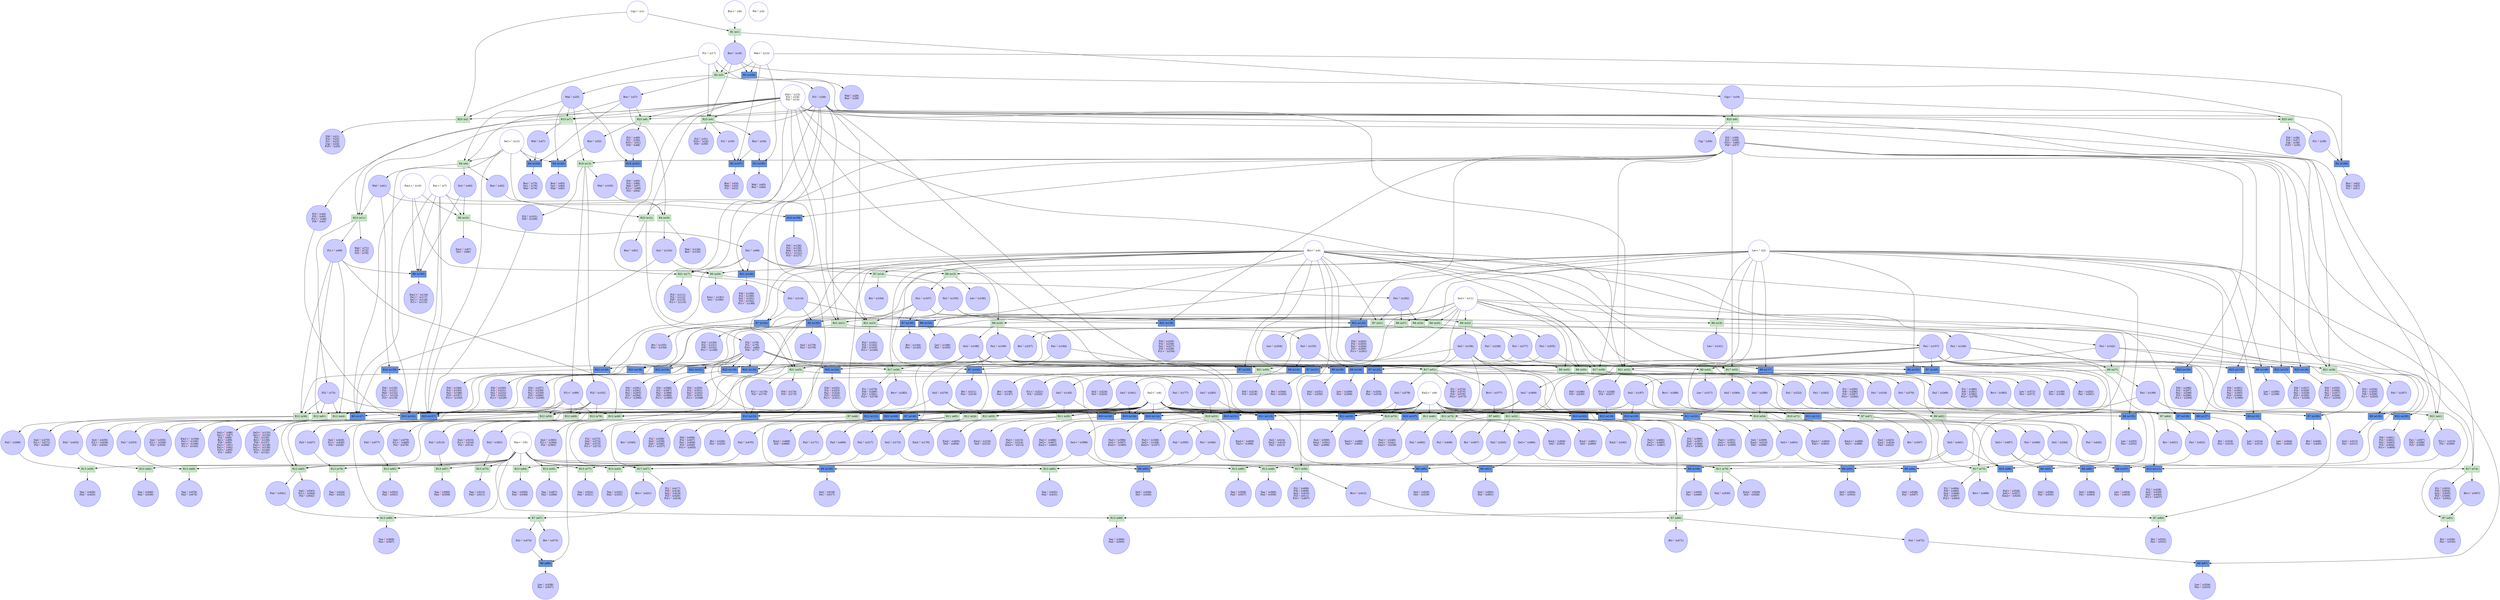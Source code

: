 digraph test {
  c1 -> e2;
  c1 -> e1;
  c2 -> e96;
  c2 -> e97;
  c2 -> e107;
  c2 -> e108;
  c2 -> e110;
  c2 -> e117;
  c2 -> e42;
  c2 -> e127;
  c2 -> e34;
  c2 -> e135;
  c2 -> e144;
  c2 -> e146;
  c2 -> e152;
  c2 -> e153;
  c2 -> e19;
  c2 -> e15;
  c4 -> e74;
  c4 -> e73;
  c4 -> e109;
  c4 -> e57;
  c4 -> e56;
  c4 -> e52;
  c4 -> e51;
  c4 -> e121;
  c4 -> e125;
  c4 -> e126;
  c4 -> e39;
  c4 -> e38;
  c4 -> e31;
  c4 -> e140;
  c4 -> e143;
  c4 -> e145;
  c4 -> e154;
  c4 -> e155;
  c4 -> e156;
  c4 -> e157;
  c4 -> e14;
  c4 -> e162;
  c5 -> e89;
  c5 -> e88;
  c5 -> e87;
  c5 -> e86;
  c5 -> e85;
  c5 -> e84;
  c5 -> e82;
  c5 -> e78;
  c5 -> e77;
  c5 -> e75;
  c5 -> e68;
  c5 -> e60;
  c5 -> e58;
  c5 -> e48;
  c5 -> e43;
  c5 -> e35;
  c6 -> e83;
  c6 -> e79;
  c6 -> e98;
  c6 -> e76;
  c6 -> e101;
  c6 -> e102;
  c6 -> e72;
  c6 -> e71;
  c6 -> e70;
  c6 -> e103;
  c6 -> e69;
  c6 -> e65;
  c6 -> e104;
  c6 -> e111;
  c6 -> e61;
  c6 -> e59;
  c6 -> e112;
  c6 -> e113;
  c6 -> e55;
  c6 -> e54;
  c6 -> e53;
  c6 -> e114;
  c6 -> e118;
  c6 -> e49;
  c6 -> e122;
  c6 -> e44;
  c6 -> e40;
  c6 -> e129;
  c6 -> e132;
  c6 -> e36;
  c6 -> e32;
  c6 -> e137;
  c6 -> e29;
  c6 -> e142;
  c6 -> e24;
  c6 -> e151;
  c6 -> e157;
  c6 -> e162;
  c7 -> e147;
  c7 -> e26;
  c7 -> e157;
  c7 -> e160;
  c7 -> e162;
  c7 -> e10;
  c8 -> e1;
  c9 -> e79;
  c9 -> e98;
  c9 -> e101;
  c9 -> e102;
  c9 -> e72;
  c9 -> e71;
  c9 -> e70;
  c9 -> e103;
  c9 -> e65;
  c9 -> e104;
  c9 -> e112;
  c9 -> e113;
  c9 -> e55;
  c9 -> e54;
  c9 -> e53;
  c9 -> e114;
  c9 -> e40;
  c9 -> e129;
  c9 -> e32;
  c9 -> e137;
  c9 -> e29;
  c9 -> e142;
  c9 -> e24;
  c9 -> e151;
  c10 -> e147;
  c10 -> e26;
  c10 -> e160;
  c10 -> e10;
  c11 -> e62;
  c11 -> e50;
  c11 -> e45;
  c11 -> e128;
  c11 -> e37;
  c11 -> e136;
  c11 -> e141;
  c11 -> e27;
  c11 -> e150;
  c11 -> e22;
  c11 -> e20;
  c11 -> e157;
  c11 -> e16;
  c11 -> e162;
  c12 -> e157;
  c12 -> e18;
  c12 -> e162;
  c12 -> e163;
  c12 -> e164;
  c12 -> e6;
  c13 -> e165;
  c13 -> e166;
  c13 -> e167;
  c13 -> e168;
  c13 -> e3;
  c14 -> e41;
  c14 -> e33;
  c14 -> e30;
  c14 -> e28;
  c14 -> e25;
  c14 -> e23;
  c14 -> e21;
  c14 -> e17;
  c14 -> e12;
  c14 -> e11;
  c14 -> e9;
  c14 -> e8;
  c14 -> e7;
  c14 -> e5;
  c14 -> e4;
  c14 -> e2;
  c17 -> e5;
  c17 -> e4;
  c17 -> e3;
  c17 -> e2;
  e1 -> c18;
  c18 -> e166;
  c18 -> e4;
  c18 -> e168;
  c18 -> e3;
  e1 -> c19;
  c19 -> e9;
  c19 -> e5;
  e2 -> c20;
  e3 -> c25;
  c25 -> e13;
  c25 -> e161;
  c25 -> e163;
  c25 -> e7;
  c25 -> e6;
  e3 -> c26;
  c26 -> e41;
  c26 -> e33;
  c26 -> e30;
  c26 -> e28;
  c26 -> e25;
  c26 -> e23;
  c26 -> e21;
  c26 -> e17;
  c26 -> e12;
  c26 -> e11;
  c26 -> e9;
  c26 -> e8;
  c26 -> e7;
  e3 -> c27;
  c27 -> e18;
  c27 -> e164;
  c27 -> e8;
  c27 -> e6;
  e168 -> c28;
  e4 -> c30;
  e4 -> c33;
  c33 -> e167;
  e4 -> c34;
  c34 -> e165;
  c34 -> e167;
  e5 -> c35;
  e5 -> c39;
  c39 -> e166;
  e6 -> c40;
  c40 -> e160;
  c40 -> e10;
  e6 -> c41;
  c41 -> e158;
  c41 -> e159;
  c41 -> e11;
  e6 -> c42;
  c42 -> e12;
  e7 -> c43;
  c43 -> e162;
  e7 -> c47;
  c47 -> e164;
  e8 -> c48;
  c48 -> e161;
  e8 -> c52;
  c52 -> e163;
  e167 -> c53;
  e9 -> c56;
  e9 -> c57;
  c57 -> e74;
  c57 -> e105;
  c57 -> e57;
  c57 -> e115;
  c57 -> e52;
  c57 -> e119;
  c57 -> e123;
  c57 -> e130;
  c57 -> e39;
  c57 -> e133;
  c57 -> e138;
  c57 -> e148;
  c57 -> e158;
  c57 -> e13;
  e166 -> c61;
  e165 -> c64;
  e10 -> c66;
  e10 -> c68;
  c68 -> e148;
  c68 -> e149;
  c68 -> e17;
  c68 -> e16;
  c68 -> e15;
  c68 -> e14;
  e11 -> c69;
  c69 -> e61;
  c69 -> e49;
  c69 -> e44;
  c69 -> e36;
  c69 -> e160;
  e11 -> c70;
  e11 -> c73;
  c73 -> e61;
  c73 -> e49;
  c73 -> e44;
  c73 -> e36;
  e164 -> c74;
  e12 -> c77;
  c77 -> e73;
  c77 -> e106;
  c77 -> e56;
  c77 -> e116;
  c77 -> e51;
  c77 -> e120;
  c77 -> e124;
  c77 -> e131;
  c77 -> e38;
  c77 -> e134;
  c77 -> e139;
  c77 -> e149;
  c77 -> e159;
  e12 -> c81;
  e163 -> c82;
  e162 -> c85;
  e161 -> c94;
  e13 -> c99;
  c99 -> e83;
  c99 -> e76;
  c99 -> e69;
  c99 -> e59;
  c99 -> e147;
  c99 -> e157;
  e13 -> c100;
  c100 -> e157;
  e13 -> c102;
  c102 -> e83;
  c102 -> e76;
  c102 -> e69;
  c102 -> e59;
  c102 -> e157;
  e13 -> c103;
  c103 -> e18;
  e14 -> c104;
  e14 -> c105;
  c105 -> e138;
  c105 -> e139;
  c105 -> e21;
  c105 -> e20;
  c105 -> e19;
  e15 -> c106;
  e15 -> c107;
  c107 -> e133;
  c107 -> e134;
  c107 -> e23;
  c107 -> e22;
  c107 -> e156;
  e16 -> c108;
  c108 -> e39;
  c108 -> e38;
  c108 -> e132;
  c108 -> e36;
  c108 -> e24;
  c108 -> e151;
  e16 -> c109;
  c109 -> e99;
  c109 -> e100;
  c109 -> e67;
  c109 -> e66;
  c109 -> e47;
  c109 -> e46;
  c109 -> e130;
  c109 -> e131;
  c109 -> e25;
  c109 -> e153;
  c109 -> e155;
  e17 -> c110;
  e17 -> c114;
  c114 -> e150;
  c114 -> e152;
  c114 -> e154;
  e160 -> c115;
  e159 -> c119;
  e18 -> c124;
  c124 -> e147;
  c124 -> e26;
  e18 -> c125;
  e158 -> c127;
  e157 -> c132;
  e19 -> c141;
  e19 -> c142;
  c142 -> e123;
  c142 -> e124;
  c142 -> e28;
  c142 -> e27;
  e156 -> c143;
  e20 -> c145;
  c145 -> e122;
  c145 -> e44;
  c145 -> e29;
  c145 -> e142;
  e20 -> c146;
  c146 -> e119;
  c146 -> e120;
  c146 -> e30;
  c146 -> e146;
  e155 -> c147;
  e21 -> c149;
  e21 -> c153;
  c153 -> e141;
  c153 -> e144;
  e154 -> c154;
  e22 -> c156;
  c156 -> e52;
  c156 -> e51;
  c156 -> e118;
  c156 -> e49;
  c156 -> e32;
  c156 -> e137;
  e22 -> c157;
  c157 -> e92;
  c157 -> e93;
  c157 -> e81;
  c157 -> e80;
  c157 -> e64;
  c157 -> e63;
  c157 -> e115;
  c157 -> e116;
  c157 -> e33;
  c157 -> e145;
  e153 -> c158;
  e23 -> c160;
  e23 -> c164;
  c164 -> e136;
  c164 -> e143;
  e152 -> c165;
  e151 -> c167;
  e24 -> c170;
  e24 -> c171;
  c171 -> e35;
  e24 -> c172;
  c172 -> e57;
  c172 -> e56;
  e25 -> c173;
  e25 -> c175;
  c175 -> e132;
  e25 -> c177;
  c177 -> e135;
  c177 -> e140;
  e150 -> c178;
  e26 -> c180;
  e26 -> c182;
  c182 -> e37;
  c182 -> e34;
  c182 -> e31;
  e149 -> c183;
  e148 -> c188;
  e147 -> c193;
  e27 -> c197;
  c197 -> e111;
  c197 -> e61;
  c197 -> e40;
  c197 -> e129;
  e27 -> c198;
  c198 -> e105;
  c198 -> e106;
  c198 -> e41;
  e146 -> c199;
  e145 -> c201;
  e28 -> c203;
  e28 -> c207;
  c207 -> e128;
  e144 -> c208;
  e143 -> c210;
  e142 -> c212;
  e29 -> c215;
  e29 -> c217;
  c217 -> e43;
  e30 -> c218;
  e30 -> c220;
  c220 -> e122;
  e30 -> c222;
  c222 -> e127;
  e141 -> c223;
  e140 -> c225;
  e31 -> c227;
  e31 -> c228;
  c228 -> e45;
  c228 -> e42;
  e139 -> c229;
  e138 -> c234;
  e137 -> c239;
  e32 -> c242;
  e32 -> c243;
  c243 -> e48;
  e32 -> c244;
  c244 -> e74;
  c244 -> e73;
  e33 -> c245;
  e33 -> c247;
  c247 -> e118;
  e33 -> c249;
  c249 -> e126;
  e136 -> c250;
  e135 -> c252;
  e34 -> c254;
  e34 -> c255;
  c255 -> e50;
  c255 -> e125;
  e134 -> c256;
  e133 -> c261;
  e35 -> c266;
  e36 -> c268;
  c268 -> e58;
  e36 -> c269;
  e132 -> c272;
  e37 -> c276;
  c276 -> e59;
  c276 -> e55;
  c276 -> e114;
  e37 -> c277;
  c277 -> e117;
  c277 -> e121;
  e38 -> c278;
  e38 -> c282;
  c282 -> e46;
  e38 -> c283;
  c283 -> e113;
  c283 -> e53;
  e39 -> c284;
  e39 -> c288;
  c288 -> e47;
  e39 -> c289;
  c289 -> e112;
  c289 -> e54;
  e131 -> c290;
  e130 -> c295;
  e129 -> c300;
  e40 -> c303;
  e40 -> c305;
  c305 -> e60;
  e41 -> c306;
  e41 -> c309;
  c309 -> e111;
  e128 -> c311;
  e127 -> c313;
  e126 -> c315;
  e42 -> c317;
  e42 -> c318;
  c318 -> e62;
  e125 -> c319;
  e124 -> c321;
  e123 -> c326;
  e43 -> c331;
  e44 -> c333;
  c333 -> e68;
  e44 -> c334;
  e122 -> c337;
  e45 -> c341;
  c341 -> e69;
  c341 -> e65;
  c341 -> e104;
  e45 -> c342;
  c342 -> e110;
  e121 -> c343;
  e46 -> c345;
  e46 -> c346;
  c346 -> e95;
  c346 -> e108;
  e47 -> c347;
  e47 -> c348;
  c348 -> e94;
  c348 -> e107;
  e120 -> c349;
  e119 -> c354;
  e48 -> c359;
  e49 -> c361;
  c361 -> e75;
  e49 -> c362;
  e118 -> c365;
  e50 -> c369;
  c369 -> e76;
  c369 -> e72;
  c369 -> e103;
  e50 -> c370;
  c370 -> e109;
  e117 -> c371;
  e51 -> c373;
  e51 -> c377;
  c377 -> e63;
  e51 -> c378;
  c378 -> e102;
  c378 -> e70;
  e52 -> c379;
  e52 -> c383;
  c383 -> e64;
  e52 -> c384;
  c384 -> e101;
  c384 -> e71;
  e116 -> c385;
  e115 -> c390;
  e114 -> c395;
  e53 -> c398;
  c398 -> e95;
  c398 -> e100;
  e53 -> c399;
  e54 -> c401;
  c401 -> e94;
  c401 -> e99;
  e54 -> c402;
  e55 -> c404;
  e55 -> c406;
  c406 -> e77;
  e56 -> c407;
  e56 -> c412;
  c412 -> e66;
  e113 -> c413;
  e57 -> c416;
  e57 -> c421;
  c421 -> e67;
  e112 -> c422;
  e58 -> c425;
  e59 -> c427;
  c427 -> e78;
  e59 -> c428;
  e60 -> c431;
  e61 -> c433;
  c433 -> e82;
  e61 -> c434;
  e111 -> c437;
  e62 -> c441;
  c441 -> e83;
  c441 -> e79;
  c441 -> e98;
  e62 -> c442;
  e110 -> c443;
  e109 -> c445;
  e63 -> c447;
  e63 -> c448;
  c448 -> e91;
  e108 -> c449;
  e64 -> c451;
  e64 -> c452;
  c452 -> e90;
  e107 -> c453;
  e106 -> c455;
  e105 -> c460;
  e104 -> c465;
  e65 -> c468;
  e65 -> c470;
  c470 -> e84;
  e66 -> c471;
  e66 -> c472;
  c472 -> e97;
  e67 -> c473;
  e67 -> c474;
  c474 -> e96;
  e68 -> c475;
  e69 -> c477;
  c477 -> e85;
  e69 -> c478;
  e103 -> c481;
  e70 -> c484;
  c484 -> e91;
  c484 -> e93;
  e70 -> c485;
  e71 -> c487;
  c487 -> e90;
  c487 -> e92;
  e71 -> c488;
  e72 -> c490;
  e72 -> c492;
  c492 -> e86;
  e73 -> c493;
  e73 -> c498;
  c498 -> e80;
  e102 -> c499;
  e74 -> c502;
  e74 -> c507;
  c507 -> e81;
  e101 -> c508;
  e75 -> c511;
  e76 -> c513;
  c513 -> e87;
  e76 -> c514;
  e100 -> c517;
  e99 -> c519;
  e77 -> c521;
  e78 -> c523;
  e98 -> c525;
  e79 -> c528;
  e79 -> c530;
  c530 -> e88;
  e80 -> c531;
  e97 -> c533;
  e81 -> c535;
  e96 -> c537;
  e82 -> c539;
  e83 -> c541;
  c541 -> e89;
  e83 -> c542;
  e95 -> c545;
  e94 -> c547;
  e84 -> c549;
  e85 -> c551;
  e93 -> c553;
  e92 -> c555;
  e86 -> c557;
  e87 -> c559;
  e91 -> c561;
  e90 -> c563;
  e88 -> c565;
  e89 -> c567;
  c1 [color= "#4040ff"fillcolor="transparent" label= <<FONT COLOR ="black">Cig+</FONT><FONT COLOR="red"><SUP>1</SUP></FONT><FONT COLOR="black"> (c1)</FONT>> shape=circle style=filled];
  c2 [color= "#4040ff"fillcolor="transparent" label= <<FONT COLOR ="black">Lev+</FONT><FONT COLOR="red"><SUP>1</SUP></FONT><FONT COLOR="black"> (c2)</FONT>> shape=circle style=filled];
  c3 [color= "#4040ff"fillcolor="transparent" label= <<FONT COLOR ="black">Pol-</FONT><FONT COLOR="red"><SUP>1</SUP></FONT><FONT COLOR="black"> (c3)</FONT>> shape=circle style=filled];
  c4 [color= "#4040ff"fillcolor="transparent" label= <<FONT COLOR ="black">Bri+</FONT><FONT COLOR="red"><SUP>1</SUP></FONT><FONT COLOR="black"> (c4)</FONT>> shape=circle style=filled];
  c5 [color= "#4040ff"fillcolor="transparent" label= <<FONT COLOR ="black">Tan+</FONT><FONT COLOR="red"><SUP>1</SUP></FONT><FONT COLOR="black"> (c5)</FONT>> shape=circle style=filled];
  c6 [color= "#4040ff"fillcolor="transparent" label= <<FONT COLOR ="black">Fa2+</FONT><FONT COLOR="red"><SUP>1</SUP></FONT><FONT COLOR="black"> (c6)</FONT>> shape=circle style=filled];
  c7 [color= "#4040ff"fillcolor="transparent" label= <<FONT COLOR ="black">Fa1+</FONT><FONT COLOR="red"><SUP>1</SUP></FONT><FONT COLOR="black"> (c7)</FONT>> shape=circle style=filled];
  c8 [color= "#4040ff"fillcolor="transparent" label= <<FONT COLOR ="black">Bur+</FONT><FONT COLOR="red"><SUP>1</SUP></FONT><FONT COLOR="black"> (c8)</FONT>> shape=circle style=filled];
  c9 [color= "#4040ff"fillcolor="transparent" label= <<FONT COLOR ="black">Em2+</FONT><FONT COLOR="red"><SUP>1</SUP></FONT><FONT COLOR="black"> (c9)</FONT>> shape=circle style=filled];
  c10 [color= "#4040ff"fillcolor="transparent" label= <<FONT COLOR ="black">Em1+</FONT><FONT COLOR="red"><SUP>1</SUP></FONT><FONT COLOR="black"> (c10)</FONT>> shape=circle style=filled];
  c11 [color= "#4040ff"fillcolor="transparent" label= <<FONT COLOR ="black">Se2+</FONT><FONT COLOR="red"><SUP>1</SUP></FONT><FONT COLOR="black"> (c11)</FONT>> shape=circle style=filled];
  c12 [color= "#4040ff"fillcolor="transparent" label= <<FONT COLOR ="black">Se1+</FONT><FONT COLOR="red"><SUP>1</SUP></FONT><FONT COLOR="black"> (c12)</FONT>> shape=circle style=filled];
  c13 [color= "#4040ff"fillcolor="transparent" label= <<FONT COLOR ="black">Wal+</FONT><FONT COLOR="red"><SUP>1</SUP></FONT><FONT COLOR="black"> (c13)</FONT>> shape=circle style=filled];
  c14 [color= "#4040ff"fillcolor="transparent" label= <<FONT COLOR ="black">Fi0+</FONT><FONT COLOR="red"><SUP>1</SUP></FONT><FONT COLOR="black"> (c15)</FONT><BR/><FONT COLOR ="black">Fi3-</FONT><FONT COLOR="red"><SUP>1</SUP></FONT><FONT COLOR="black"> (c16)</FONT><BR/><FONT COLOR ="black">Fi2-</FONT><FONT COLOR="red"><SUP>1</SUP></FONT><FONT COLOR="black"> (c14)</FONT>> shape=circle style=filled];
  c17 [color= "#4040ff"fillcolor="transparent" label= <<FONT COLOR ="black">Fi1-</FONT><FONT COLOR="red"><SUP>1</SUP></FONT><FONT COLOR="black"> (c17)</FONT>> shape=circle style=filled];
  c18 [color= "#4040ff"fillcolor="#ccccff" label= <<FONT COLOR ="black">Bur-</FONT><FONT COLOR="red"><SUP>1</SUP></FONT><FONT COLOR="black"> (c18)</FONT>> shape=circle style=filled];
  c19 [color= "#4040ff"fillcolor="#ccccff" label= <<FONT COLOR ="black">Cig+</FONT><FONT COLOR="red"><SUP>1</SUP></FONT><FONT COLOR="black"> (c19)</FONT>> shape=circle style=filled];
  c20 [color= "#4040ff"fillcolor="#ccccff" label= <<FONT COLOR ="black">Fi0-</FONT><FONT COLOR="red"><SUP>1</SUP></FONT><FONT COLOR="black"> (c21)</FONT><BR/><FONT COLOR ="black">Fi2-</FONT><FONT COLOR="red"><SUP>1</SUP></FONT><FONT COLOR="black"> (c22)</FONT><BR/><FONT COLOR ="black">Fi1-</FONT><FONT COLOR="red"><SUP>1</SUP></FONT><FONT COLOR="black"> (c23)</FONT><BR/><FONT COLOR ="black">Cig-</FONT><FONT COLOR="red"><SUP>1</SUP></FONT><FONT COLOR="black"> (c24)</FONT><BR/><FONT COLOR ="black">Fi3+</FONT><FONT COLOR="red"><SUP>1</SUP></FONT><FONT COLOR="black"> (c20)</FONT>> shape=circle style=filled];
  c25 [color= "#4040ff"fillcolor="#ccccff" label= <<FONT COLOR ="black">Wal-</FONT><FONT COLOR="red"><SUP>1</SUP></FONT><FONT COLOR="black"> (c25)</FONT>> shape=circle style=filled];
  c26 [color= "#4040ff"fillcolor="#ccccff" label= <<FONT COLOR ="black">Fi1-</FONT><FONT COLOR="red"><SUP>1</SUP></FONT><FONT COLOR="black"> (c26)</FONT>> shape=circle style=filled];
  c27 [color= "#4040ff"fillcolor="#ccccff" label= <<FONT COLOR ="black">Bur-</FONT><FONT COLOR="red"><SUP>1</SUP></FONT><FONT COLOR="black"> (c27)</FONT>> shape=circle style=filled];
  c28 [color= "#4040ff"fillcolor="#ccccff" label= <<FONT COLOR ="black">Wal-</FONT><FONT COLOR="red"><SUP>1</SUP></FONT><FONT COLOR="black"> (c29)</FONT><BR/><FONT COLOR ="black">Bur-</FONT><FONT COLOR="red"><SUP>1</SUP></FONT><FONT COLOR="black"> (c28)</FONT>> shape=circle style=filled];
  c30 [color= "#4040ff"fillcolor="#ccccff" label= <<FONT COLOR ="black">Fi2-</FONT><FONT COLOR="red"><SUP>1</SUP></FONT><FONT COLOR="black"> (c31)</FONT><BR/><FONT COLOR ="black">Fi3+</FONT><FONT COLOR="red"><SUP>1</SUP></FONT><FONT COLOR="black"> (c32)</FONT><BR/><FONT COLOR ="black">Fi0-</FONT><FONT COLOR="red"><SUP>1</SUP></FONT><FONT COLOR="black"> (c30)</FONT>> shape=circle style=filled];
  c33 [color= "#4040ff"fillcolor="#ccccff" label= <<FONT COLOR ="black">Fi1-</FONT><FONT COLOR="red"><SUP>1</SUP></FONT><FONT COLOR="black"> (c33)</FONT>> shape=circle style=filled];
  c34 [color= "#4040ff"fillcolor="#ccccff" label= <<FONT COLOR ="black">Bur-</FONT><FONT COLOR="red"><SUP>1</SUP></FONT><FONT COLOR="black"> (c34)</FONT>> shape=circle style=filled];
  c35 [color= "#4040ff"fillcolor="#ccccff" label= <<FONT COLOR ="black">Fi0-</FONT><FONT COLOR="red"><SUP>1</SUP></FONT><FONT COLOR="black"> (c36)</FONT><BR/><FONT COLOR ="black">Fi2-</FONT><FONT COLOR="red"><SUP>1</SUP></FONT><FONT COLOR="black"> (c37)</FONT><BR/><FONT COLOR ="black">Cig-</FONT><FONT COLOR="red"><SUP>1</SUP></FONT><FONT COLOR="black"> (c38)</FONT><BR/><FONT COLOR ="black">Fi3+</FONT><FONT COLOR="red"><SUP>1</SUP></FONT><FONT COLOR="black"> (c35)</FONT>> shape=circle style=filled];
  c39 [color= "#4040ff"fillcolor="#ccccff" label= <<FONT COLOR ="black">Fi1-</FONT><FONT COLOR="red"><SUP>1</SUP></FONT><FONT COLOR="black"> (c39)</FONT>> shape=circle style=filled];
  c40 [color= "#4040ff"fillcolor="#ccccff" label= <<FONT COLOR ="black">Se1-</FONT><FONT COLOR="red"><SUP>1</SUP></FONT><FONT COLOR="black"> (c40)</FONT>> shape=circle style=filled];
  c41 [color= "#4040ff"fillcolor="#ccccff" label= <<FONT COLOR ="black">Wal-</FONT><FONT COLOR="red"><SUP>1</SUP></FONT><FONT COLOR="black"> (c41)</FONT>> shape=circle style=filled];
  c42 [color= "#4040ff"fillcolor="#ccccff" label= <<FONT COLOR ="black">Bur-</FONT><FONT COLOR="red"><SUP>1</SUP></FONT><FONT COLOR="black"> (c42)</FONT>> shape=circle style=filled];
  c43 [color= "#4040ff"fillcolor="#ccccff" label= <<FONT COLOR ="black">Fi3-</FONT><FONT COLOR="red"><SUP>1</SUP></FONT><FONT COLOR="black"> (c44)</FONT><BR/><FONT COLOR ="black">Fi2-</FONT><FONT COLOR="red"><SUP>1</SUP></FONT><FONT COLOR="black"> (c45)</FONT><BR/><FONT COLOR ="black">Fi1+</FONT><FONT COLOR="red"><SUP>1</SUP></FONT><FONT COLOR="black"> (c46)</FONT><BR/><FONT COLOR ="black">Fi0-</FONT><FONT COLOR="red"><SUP>1</SUP></FONT><FONT COLOR="black"> (c43)</FONT>> shape=circle style=filled];
  c47 [color= "#4040ff"fillcolor="#ccccff" label= <<FONT COLOR ="black">Wal-</FONT><FONT COLOR="red"><SUP>1</SUP></FONT><FONT COLOR="black"> (c47)</FONT>> shape=circle style=filled];
  c48 [color= "#4040ff"fillcolor="#ccccff" label= <<FONT COLOR ="black">Fi2-</FONT><FONT COLOR="red"><SUP>1</SUP></FONT><FONT COLOR="black"> (c49)</FONT><BR/><FONT COLOR ="black">Fi1-</FONT><FONT COLOR="red"><SUP>1</SUP></FONT><FONT COLOR="black"> (c50)</FONT><BR/><FONT COLOR ="black">Fi3+</FONT><FONT COLOR="red"><SUP>1</SUP></FONT><FONT COLOR="black"> (c51)</FONT><BR/><FONT COLOR ="black">Fi0-</FONT><FONT COLOR="red"><SUP>1</SUP></FONT><FONT COLOR="black"> (c48)</FONT>> shape=circle style=filled];
  c52 [color= "#4040ff"fillcolor="#ccccff" label= <<FONT COLOR ="black">Bur-</FONT><FONT COLOR="red"><SUP>1</SUP></FONT><FONT COLOR="black"> (c52)</FONT>> shape=circle style=filled];
  c53 [color= "#4040ff"fillcolor="#ccccff" label= <<FONT COLOR ="black">Bur-</FONT><FONT COLOR="red"><SUP>1</SUP></FONT><FONT COLOR="black"> (c54)</FONT><BR/><FONT COLOR ="black">Wal-</FONT><FONT COLOR="red"><SUP>1</SUP></FONT><FONT COLOR="black"> (c55)</FONT><BR/><FONT COLOR ="black">Fi1-</FONT><FONT COLOR="red"><SUP>1</SUP></FONT><FONT COLOR="black"> (c53)</FONT>> shape=circle style=filled];
  c56 [color= "#4040ff"fillcolor="#ccccff" label= <<FONT COLOR ="black">Cig-</FONT><FONT COLOR="red"><SUP>1</SUP></FONT><FONT COLOR="black"> (c56)</FONT>> shape=circle style=filled];
  c57 [color= "#4040ff"fillcolor="#ccccff" label= <<FONT COLOR ="black">Fi2-</FONT><FONT COLOR="red"><SUP>1</SUP></FONT><FONT COLOR="black"> (c58)</FONT><BR/><FONT COLOR ="black">Fi1-</FONT><FONT COLOR="red"><SUP>1</SUP></FONT><FONT COLOR="black"> (c59)</FONT><BR/><FONT COLOR ="black">Fi3+</FONT><FONT COLOR="red"><SUP>1</SUP></FONT><FONT COLOR="black"> (c60)</FONT><BR/><FONT COLOR ="black">Fi0-</FONT><FONT COLOR="red"><SUP>1</SUP></FONT><FONT COLOR="black"> (c57)</FONT>> shape=circle style=filled];
  c61 [color= "#4040ff"fillcolor="#ccccff" label= <<FONT COLOR ="black">Bur-</FONT><FONT COLOR="red"><SUP>1</SUP></FONT><FONT COLOR="black"> (c62)</FONT><BR/><FONT COLOR ="black">Wal-</FONT><FONT COLOR="red"><SUP>1</SUP></FONT><FONT COLOR="black"> (c63)</FONT><BR/><FONT COLOR ="black">Fi1-</FONT><FONT COLOR="red"><SUP>1</SUP></FONT><FONT COLOR="black"> (c61)</FONT>> shape=circle style=filled];
  c64 [color= "#4040ff"fillcolor="#ccccff" label= <<FONT COLOR ="black">Wal-</FONT><FONT COLOR="red"><SUP>1</SUP></FONT><FONT COLOR="black"> (c65)</FONT><BR/><FONT COLOR ="black">Bur-</FONT><FONT COLOR="red"><SUP>1</SUP></FONT><FONT COLOR="black"> (c64)</FONT>> shape=circle style=filled];
  c66 [color= "#4040ff"fillcolor="#ccccff" label= <<FONT COLOR ="black">Em1-</FONT><FONT COLOR="red"><SUP>1</SUP></FONT><FONT COLOR="black"> (c67)</FONT><BR/><FONT COLOR ="black">Se1-</FONT><FONT COLOR="red"><SUP>1</SUP></FONT><FONT COLOR="black"> (c66)</FONT>> shape=circle style=filled];
  c68 [color= "#4040ff"fillcolor="#ccccff" label= <<FONT COLOR ="black">Fa1-</FONT><FONT COLOR="red"><SUP>1</SUP></FONT><FONT COLOR="black"> (c68)</FONT>> shape=circle style=filled];
  c69 [color= "#4040ff"fillcolor="#ccccff" label= <<FONT COLOR ="black">Fi1+</FONT><FONT COLOR="red"><SUP>1</SUP></FONT><FONT COLOR="black"> (c69)</FONT>> shape=circle style=filled];
  c70 [color= "#4040ff"fillcolor="#ccccff" label= <<FONT COLOR ="black">Wal-</FONT><FONT COLOR="red"><SUP>1</SUP></FONT><FONT COLOR="black"> (c71)</FONT><BR/><FONT COLOR ="black">Fi0-</FONT><FONT COLOR="red"><SUP>1</SUP></FONT><FONT COLOR="black"> (c72)</FONT><BR/><FONT COLOR ="black">Fi3-</FONT><FONT COLOR="red"><SUP>1</SUP></FONT><FONT COLOR="black"> (c70)</FONT>> shape=circle style=filled];
  c73 [color= "#4040ff"fillcolor="#ccccff" label= <<FONT COLOR ="black">Fi2-</FONT><FONT COLOR="red"><SUP>1</SUP></FONT><FONT COLOR="black"> (c73)</FONT>> shape=circle style=filled];
  c74 [color= "#4040ff"fillcolor="#ccccff" label= <<FONT COLOR ="black">Bur-</FONT><FONT COLOR="red"><SUP>1</SUP></FONT><FONT COLOR="black"> (c75)</FONT><BR/><FONT COLOR ="black">Se1-</FONT><FONT COLOR="red"><SUP>1</SUP></FONT><FONT COLOR="black"> (c76)</FONT><BR/><FONT COLOR ="black">Wal-</FONT><FONT COLOR="red"><SUP>1</SUP></FONT><FONT COLOR="black"> (c74)</FONT>> shape=circle style=filled];
  c77 [color= "#4040ff"fillcolor="#ccccff" label= <<FONT COLOR ="black">Fi2-</FONT><FONT COLOR="red"><SUP>1</SUP></FONT><FONT COLOR="black"> (c78)</FONT><BR/><FONT COLOR ="black">Fi1-</FONT><FONT COLOR="red"><SUP>1</SUP></FONT><FONT COLOR="black"> (c79)</FONT><BR/><FONT COLOR ="black">Fi3+</FONT><FONT COLOR="red"><SUP>1</SUP></FONT><FONT COLOR="black"> (c80)</FONT><BR/><FONT COLOR ="black">Fi0-</FONT><FONT COLOR="red"><SUP>1</SUP></FONT><FONT COLOR="black"> (c77)</FONT>> shape=circle style=filled];
  c81 [color= "#4040ff"fillcolor="#ccccff" label= <<FONT COLOR ="black">Bur-</FONT><FONT COLOR="red"><SUP>1</SUP></FONT><FONT COLOR="black"> (c81)</FONT>> shape=circle style=filled];
  c82 [color= "#4040ff"fillcolor="#ccccff" label= <<FONT COLOR ="black">Bur-</FONT><FONT COLOR="red"><SUP>1</SUP></FONT><FONT COLOR="black"> (c83)</FONT><BR/><FONT COLOR ="black">Se1-</FONT><FONT COLOR="red"><SUP>1</SUP></FONT><FONT COLOR="black"> (c84)</FONT><BR/><FONT COLOR ="black">Wal-</FONT><FONT COLOR="red"><SUP>1</SUP></FONT><FONT COLOR="black"> (c82)</FONT>> shape=circle style=filled];
  c85 [color= "#4040ff"fillcolor="#ccccff" label= <<FONT COLOR ="black">Se2+</FONT><FONT COLOR="red"><SUP>1</SUP></FONT><FONT COLOR="black"> (c86)</FONT><BR/><FONT COLOR ="black">Se1+</FONT><FONT COLOR="red"><SUP>1</SUP></FONT><FONT COLOR="black"> (c87)</FONT><BR/><FONT COLOR ="black">Fi2-</FONT><FONT COLOR="red"><SUP>1</SUP></FONT><FONT COLOR="black"> (c88)</FONT><BR/><FONT COLOR ="black">Bri+</FONT><FONT COLOR="red"><SUP>1</SUP></FONT><FONT COLOR="black"> (c89)</FONT><BR/><FONT COLOR ="black">Fi0-</FONT><FONT COLOR="red"><SUP>1</SUP></FONT><FONT COLOR="black"> (c90)</FONT><BR/><FONT COLOR ="black">Fa2+</FONT><FONT COLOR="red"><SUP>1</SUP></FONT><FONT COLOR="black"> (c91)</FONT><BR/><FONT COLOR ="black">Fa1+</FONT><FONT COLOR="red"><SUP>1</SUP></FONT><FONT COLOR="black"> (c92)</FONT><BR/><FONT COLOR ="black">Fi3+</FONT><FONT COLOR="red"><SUP>1</SUP></FONT><FONT COLOR="black"> (c93)</FONT><BR/><FONT COLOR ="black">Fi1-</FONT><FONT COLOR="red"><SUP>1</SUP></FONT><FONT COLOR="black"> (c85)</FONT>> shape=circle style=filled];
  c94 [color= "#4040ff"fillcolor="#ccccff" label= <<FONT COLOR ="black">Fi0-</FONT><FONT COLOR="red"><SUP>1</SUP></FONT><FONT COLOR="black"> (c95)</FONT><BR/><FONT COLOR ="black">Fi2-</FONT><FONT COLOR="red"><SUP>1</SUP></FONT><FONT COLOR="black"> (c96)</FONT><BR/><FONT COLOR ="black">Wal-</FONT><FONT COLOR="red"><SUP>1</SUP></FONT><FONT COLOR="black"> (c97)</FONT><BR/><FONT COLOR ="black">Fi1+</FONT><FONT COLOR="red"><SUP>1</SUP></FONT><FONT COLOR="black"> (c98)</FONT><BR/><FONT COLOR ="black">Fi3-</FONT><FONT COLOR="red"><SUP>1</SUP></FONT><FONT COLOR="black"> (c94)</FONT>> shape=circle style=filled];
  c99 [color= "#4040ff"fillcolor="#ccccff" label= <<FONT COLOR ="black">Fi1+</FONT><FONT COLOR="red"><SUP>1</SUP></FONT><FONT COLOR="black"> (c99)</FONT>> shape=circle style=filled];
  c100 [color= "#4040ff"fillcolor="#ccccff" label= <<FONT COLOR ="black">Fi3-</FONT><FONT COLOR="red"><SUP>1</SUP></FONT><FONT COLOR="black"> (c101)</FONT><BR/><FONT COLOR ="black">Fi0-</FONT><FONT COLOR="red"><SUP>1</SUP></FONT><FONT COLOR="black"> (c100)</FONT>> shape=circle style=filled];
  c102 [color= "#4040ff"fillcolor="#ccccff" label= <<FONT COLOR ="black">Fi2-</FONT><FONT COLOR="red"><SUP>1</SUP></FONT><FONT COLOR="black"> (c102)</FONT>> shape=circle style=filled];
  c103 [color= "#4040ff"fillcolor="#ccccff" label= <<FONT COLOR ="black">Wal-</FONT><FONT COLOR="red"><SUP>1</SUP></FONT><FONT COLOR="black"> (c103)</FONT>> shape=circle style=filled];
  c104 [color= "#4040ff"fillcolor="#ccccff" label= <<FONT COLOR ="black">Bri-</FONT><FONT COLOR="red"><SUP>1</SUP></FONT><FONT COLOR="black"> (c104)</FONT>> shape=circle style=filled];
  c105 [color= "#4040ff"fillcolor="#ccccff" label= <<FONT COLOR ="black">Fa1-</FONT><FONT COLOR="red"><SUP>1</SUP></FONT><FONT COLOR="black"> (c105)</FONT>> shape=circle style=filled];
  c106 [color= "#4040ff"fillcolor="#ccccff" label= <<FONT COLOR ="black">Lev-</FONT><FONT COLOR="red"><SUP>1</SUP></FONT><FONT COLOR="black"> (c106)</FONT>> shape=circle style=filled];
  c107 [color= "#4040ff"fillcolor="#ccccff" label= <<FONT COLOR ="black">Fa1-</FONT><FONT COLOR="red"><SUP>1</SUP></FONT><FONT COLOR="black"> (c107)</FONT>> shape=circle style=filled];
  c108 [color= "#4040ff"fillcolor="#ccccff" label= <<FONT COLOR ="black">Se2-</FONT><FONT COLOR="red"><SUP>1</SUP></FONT><FONT COLOR="black"> (c108)</FONT>> shape=circle style=filled];
  c109 [color= "#4040ff"fillcolor="#ccccff" label= <<FONT COLOR ="black">Fa1-</FONT><FONT COLOR="red"><SUP>1</SUP></FONT><FONT COLOR="black"> (c109)</FONT>> shape=circle style=filled];
  c110 [color= "#4040ff"fillcolor="#ccccff" label= <<FONT COLOR ="black">Fi3-</FONT><FONT COLOR="red"><SUP>1</SUP></FONT><FONT COLOR="black"> (c111)</FONT><BR/><FONT COLOR ="black">Fi2-</FONT><FONT COLOR="red"><SUP>1</SUP></FONT><FONT COLOR="black"> (c112)</FONT><BR/><FONT COLOR ="black">Fi0-</FONT><FONT COLOR="red"><SUP>1</SUP></FONT><FONT COLOR="black"> (c113)</FONT><BR/><FONT COLOR ="black">Fi1+</FONT><FONT COLOR="red"><SUP>1</SUP></FONT><FONT COLOR="black"> (c110)</FONT>> shape=circle style=filled];
  c114 [color= "#4040ff"fillcolor="#ccccff" label= <<FONT COLOR ="black">Fa1-</FONT><FONT COLOR="red"><SUP>1</SUP></FONT><FONT COLOR="black"> (c114)</FONT>> shape=circle style=filled];
  c115 [color= "#4040ff"fillcolor="#ccccff" label= <<FONT COLOR ="black">Em1+</FONT><FONT COLOR="red"><SUP>1</SUP></FONT><FONT COLOR="black"> (c116)</FONT><BR/><FONT COLOR ="black">Fa1+</FONT><FONT COLOR="red"><SUP>1</SUP></FONT><FONT COLOR="black"> (c117)</FONT><BR/><FONT COLOR ="black">Se1+</FONT><FONT COLOR="red"><SUP>1</SUP></FONT><FONT COLOR="black"> (c118)</FONT><BR/><FONT COLOR ="black">Fi1+</FONT><FONT COLOR="red"><SUP>1</SUP></FONT><FONT COLOR="black"> (c115)</FONT>> shape=circle style=filled];
  c119 [color= "#4040ff"fillcolor="#ccccff" label= <<FONT COLOR ="black">Fi0-</FONT><FONT COLOR="red"><SUP>1</SUP></FONT><FONT COLOR="black"> (c120)</FONT><BR/><FONT COLOR ="black">Fi2-</FONT><FONT COLOR="red"><SUP>1</SUP></FONT><FONT COLOR="black"> (c121)</FONT><BR/><FONT COLOR ="black">Wal-</FONT><FONT COLOR="red"><SUP>1</SUP></FONT><FONT COLOR="black"> (c122)</FONT><BR/><FONT COLOR ="black">Fi1+</FONT><FONT COLOR="red"><SUP>1</SUP></FONT><FONT COLOR="black"> (c123)</FONT><BR/><FONT COLOR ="black">Fi3-</FONT><FONT COLOR="red"><SUP>1</SUP></FONT><FONT COLOR="black"> (c119)</FONT>> shape=circle style=filled];
  c124 [color= "#4040ff"fillcolor="#ccccff" label= <<FONT COLOR ="black">Se1-</FONT><FONT COLOR="red"><SUP>1</SUP></FONT><FONT COLOR="black"> (c124)</FONT>> shape=circle style=filled];
  c125 [color= "#4040ff"fillcolor="#ccccff" label= <<FONT COLOR ="black">Wal-</FONT><FONT COLOR="red"><SUP>1</SUP></FONT><FONT COLOR="black"> (c126)</FONT><BR/><FONT COLOR ="black">Bur-</FONT><FONT COLOR="red"><SUP>1</SUP></FONT><FONT COLOR="black"> (c125)</FONT>> shape=circle style=filled];
  c127 [color= "#4040ff"fillcolor="#ccccff" label= <<FONT COLOR ="black">Fi0-</FONT><FONT COLOR="red"><SUP>1</SUP></FONT><FONT COLOR="black"> (c128)</FONT><BR/><FONT COLOR ="black">Fi2-</FONT><FONT COLOR="red"><SUP>1</SUP></FONT><FONT COLOR="black"> (c129)</FONT><BR/><FONT COLOR ="black">Wal-</FONT><FONT COLOR="red"><SUP>1</SUP></FONT><FONT COLOR="black"> (c130)</FONT><BR/><FONT COLOR ="black">Fi1+</FONT><FONT COLOR="red"><SUP>1</SUP></FONT><FONT COLOR="black"> (c131)</FONT><BR/><FONT COLOR ="black">Fi3-</FONT><FONT COLOR="red"><SUP>1</SUP></FONT><FONT COLOR="black"> (c127)</FONT>> shape=circle style=filled];
  c132 [color= "#4040ff"fillcolor="#ccccff" label= <<FONT COLOR ="black">Se2+</FONT><FONT COLOR="red"><SUP>1</SUP></FONT><FONT COLOR="black"> (c133)</FONT><BR/><FONT COLOR ="black">Se1+</FONT><FONT COLOR="red"><SUP>1</SUP></FONT><FONT COLOR="black"> (c134)</FONT><BR/><FONT COLOR ="black">Fi2-</FONT><FONT COLOR="red"><SUP>1</SUP></FONT><FONT COLOR="black"> (c135)</FONT><BR/><FONT COLOR ="black">Bri+</FONT><FONT COLOR="red"><SUP>1</SUP></FONT><FONT COLOR="black"> (c136)</FONT><BR/><FONT COLOR ="black">Fi0-</FONT><FONT COLOR="red"><SUP>1</SUP></FONT><FONT COLOR="black"> (c137)</FONT><BR/><FONT COLOR ="black">Fa2+</FONT><FONT COLOR="red"><SUP>1</SUP></FONT><FONT COLOR="black"> (c138)</FONT><BR/><FONT COLOR ="black">Fa1+</FONT><FONT COLOR="red"><SUP>1</SUP></FONT><FONT COLOR="black"> (c139)</FONT><BR/><FONT COLOR ="black">Fi3+</FONT><FONT COLOR="red"><SUP>1</SUP></FONT><FONT COLOR="black"> (c140)</FONT><BR/><FONT COLOR ="black">Fi1-</FONT><FONT COLOR="red"><SUP>1</SUP></FONT><FONT COLOR="black"> (c132)</FONT>> shape=circle style=filled];
  c141 [color= "#4040ff"fillcolor="#ccccff" label= <<FONT COLOR ="black">Lev-</FONT><FONT COLOR="red"><SUP>1</SUP></FONT><FONT COLOR="black"> (c141)</FONT>> shape=circle style=filled];
  c142 [color= "#4040ff"fillcolor="#ccccff" label= <<FONT COLOR ="black">Fa1-</FONT><FONT COLOR="red"><SUP>1</SUP></FONT><FONT COLOR="black"> (c142)</FONT>> shape=circle style=filled];
  c143 [color= "#4040ff"fillcolor="#ccccff" label= <<FONT COLOR ="black">Bri-</FONT><FONT COLOR="red"><SUP>1</SUP></FONT><FONT COLOR="black"> (c144)</FONT><BR/><FONT COLOR ="black">Fa1-</FONT><FONT COLOR="red"><SUP>1</SUP></FONT><FONT COLOR="black"> (c143)</FONT>> shape=circle style=filled];
  c145 [color= "#4040ff"fillcolor="#ccccff" label= <<FONT COLOR ="black">Se2-</FONT><FONT COLOR="red"><SUP>1</SUP></FONT><FONT COLOR="black"> (c145)</FONT>> shape=circle style=filled];
  c146 [color= "#4040ff"fillcolor="#ccccff" label= <<FONT COLOR ="black">Fa1-</FONT><FONT COLOR="red"><SUP>1</SUP></FONT><FONT COLOR="black"> (c146)</FONT>> shape=circle style=filled];
  c147 [color= "#4040ff"fillcolor="#ccccff" label= <<FONT COLOR ="black">Bri-</FONT><FONT COLOR="red"><SUP>1</SUP></FONT><FONT COLOR="black"> (c148)</FONT><BR/><FONT COLOR ="black">Fa1-</FONT><FONT COLOR="red"><SUP>1</SUP></FONT><FONT COLOR="black"> (c147)</FONT>> shape=circle style=filled];
  c149 [color= "#4040ff"fillcolor="#ccccff" label= <<FONT COLOR ="black">Fi3-</FONT><FONT COLOR="red"><SUP>1</SUP></FONT><FONT COLOR="black"> (c150)</FONT><BR/><FONT COLOR ="black">Fi2-</FONT><FONT COLOR="red"><SUP>1</SUP></FONT><FONT COLOR="black"> (c151)</FONT><BR/><FONT COLOR ="black">Fi0-</FONT><FONT COLOR="red"><SUP>1</SUP></FONT><FONT COLOR="black"> (c152)</FONT><BR/><FONT COLOR ="black">Fi1+</FONT><FONT COLOR="red"><SUP>1</SUP></FONT><FONT COLOR="black"> (c149)</FONT>> shape=circle style=filled];
  c153 [color= "#4040ff"fillcolor="#ccccff" label= <<FONT COLOR ="black">Fa1-</FONT><FONT COLOR="red"><SUP>1</SUP></FONT><FONT COLOR="black"> (c153)</FONT>> shape=circle style=filled];
  c154 [color= "#4040ff"fillcolor="#ccccff" label= <<FONT COLOR ="black">Bri-</FONT><FONT COLOR="red"><SUP>1</SUP></FONT><FONT COLOR="black"> (c155)</FONT><BR/><FONT COLOR ="black">Fa1-</FONT><FONT COLOR="red"><SUP>1</SUP></FONT><FONT COLOR="black"> (c154)</FONT>> shape=circle style=filled];
  c156 [color= "#4040ff"fillcolor="#ccccff" label= <<FONT COLOR ="black">Se2-</FONT><FONT COLOR="red"><SUP>1</SUP></FONT><FONT COLOR="black"> (c156)</FONT>> shape=circle style=filled];
  c157 [color= "#4040ff"fillcolor="#ccccff" label= <<FONT COLOR ="black">Fa1-</FONT><FONT COLOR="red"><SUP>1</SUP></FONT><FONT COLOR="black"> (c157)</FONT>> shape=circle style=filled];
  c158 [color= "#4040ff"fillcolor="#ccccff" label= <<FONT COLOR ="black">Lev-</FONT><FONT COLOR="red"><SUP>1</SUP></FONT><FONT COLOR="black"> (c159)</FONT><BR/><FONT COLOR ="black">Fa1-</FONT><FONT COLOR="red"><SUP>1</SUP></FONT><FONT COLOR="black"> (c158)</FONT>> shape=circle style=filled];
  c160 [color= "#4040ff"fillcolor="#ccccff" label= <<FONT COLOR ="black">Fi3-</FONT><FONT COLOR="red"><SUP>1</SUP></FONT><FONT COLOR="black"> (c161)</FONT><BR/><FONT COLOR ="black">Fi2-</FONT><FONT COLOR="red"><SUP>1</SUP></FONT><FONT COLOR="black"> (c162)</FONT><BR/><FONT COLOR ="black">Fi0-</FONT><FONT COLOR="red"><SUP>1</SUP></FONT><FONT COLOR="black"> (c163)</FONT><BR/><FONT COLOR ="black">Fi1+</FONT><FONT COLOR="red"><SUP>1</SUP></FONT><FONT COLOR="black"> (c160)</FONT>> shape=circle style=filled];
  c164 [color= "#4040ff"fillcolor="#ccccff" label= <<FONT COLOR ="black">Fa1-</FONT><FONT COLOR="red"><SUP>1</SUP></FONT><FONT COLOR="black"> (c164)</FONT>> shape=circle style=filled];
  c165 [color= "#4040ff"fillcolor="#ccccff" label= <<FONT COLOR ="black">Lev-</FONT><FONT COLOR="red"><SUP>1</SUP></FONT><FONT COLOR="black"> (c166)</FONT><BR/><FONT COLOR ="black">Fa1-</FONT><FONT COLOR="red"><SUP>1</SUP></FONT><FONT COLOR="black"> (c165)</FONT>> shape=circle style=filled];
  c167 [color= "#4040ff"fillcolor="#ccccff" label= <<FONT COLOR ="black">Fa2+</FONT><FONT COLOR="red"><SUP>1</SUP></FONT><FONT COLOR="black"> (c168)</FONT><BR/><FONT COLOR ="black">Se2+</FONT><FONT COLOR="red"><SUP>1</SUP></FONT><FONT COLOR="black"> (c169)</FONT><BR/><FONT COLOR ="black">Em2+</FONT><FONT COLOR="red"><SUP>1</SUP></FONT><FONT COLOR="black"> (c167)</FONT>> shape=circle style=filled];
  c170 [color= "#4040ff"fillcolor="#ccccff" label= <<FONT COLOR ="black">Em2-</FONT><FONT COLOR="red"><SUP>1</SUP></FONT><FONT COLOR="black"> (c170)</FONT>> shape=circle style=filled];
  c171 [color= "#4040ff"fillcolor="#ccccff" label= <<FONT COLOR ="black">Fa2-</FONT><FONT COLOR="red"><SUP>1</SUP></FONT><FONT COLOR="black"> (c171)</FONT>> shape=circle style=filled];
  c172 [color= "#4040ff"fillcolor="#ccccff" label= <<FONT COLOR ="black">Se2-</FONT><FONT COLOR="red"><SUP>1</SUP></FONT><FONT COLOR="black"> (c172)</FONT>> shape=circle style=filled];
  c173 [color= "#4040ff"fillcolor="#ccccff" label= <<FONT COLOR ="black">Fi0-</FONT><FONT COLOR="red"><SUP>1</SUP></FONT><FONT COLOR="black"> (c174)</FONT><BR/><FONT COLOR ="black">Fi3-</FONT><FONT COLOR="red"><SUP>1</SUP></FONT><FONT COLOR="black"> (c173)</FONT>> shape=circle style=filled];
  c175 [color= "#4040ff"fillcolor="#ccccff" label= <<FONT COLOR ="black">Fi1+</FONT><FONT COLOR="red"><SUP>1</SUP></FONT><FONT COLOR="black"> (c176)</FONT><BR/><FONT COLOR ="black">Fi2-</FONT><FONT COLOR="red"><SUP>1</SUP></FONT><FONT COLOR="black"> (c175)</FONT>> shape=circle style=filled];
  c177 [color= "#4040ff"fillcolor="#ccccff" label= <<FONT COLOR ="black">Fa1-</FONT><FONT COLOR="red"><SUP>1</SUP></FONT><FONT COLOR="black"> (c177)</FONT>> shape=circle style=filled];
  c178 [color= "#4040ff"fillcolor="#ccccff" label= <<FONT COLOR ="black">Se2-</FONT><FONT COLOR="red"><SUP>1</SUP></FONT><FONT COLOR="black"> (c179)</FONT><BR/><FONT COLOR ="black">Fa1-</FONT><FONT COLOR="red"><SUP>1</SUP></FONT><FONT COLOR="black"> (c178)</FONT>> shape=circle style=filled];
  c180 [color= "#4040ff"fillcolor="#ccccff" label= <<FONT COLOR ="black">Em1-</FONT><FONT COLOR="red"><SUP>1</SUP></FONT><FONT COLOR="black"> (c181)</FONT><BR/><FONT COLOR ="black">Se1-</FONT><FONT COLOR="red"><SUP>1</SUP></FONT><FONT COLOR="black"> (c180)</FONT>> shape=circle style=filled];
  c182 [color= "#4040ff"fillcolor="#ccccff" label= <<FONT COLOR ="black">Fa1-</FONT><FONT COLOR="red"><SUP>1</SUP></FONT><FONT COLOR="black"> (c182)</FONT>> shape=circle style=filled];
  c183 [color= "#4040ff"fillcolor="#ccccff" label= <<FONT COLOR ="black">Fi0-</FONT><FONT COLOR="red"><SUP>1</SUP></FONT><FONT COLOR="black"> (c184)</FONT><BR/><FONT COLOR ="black">Fi2-</FONT><FONT COLOR="red"><SUP>1</SUP></FONT><FONT COLOR="black"> (c185)</FONT><BR/><FONT COLOR ="black">Fa1-</FONT><FONT COLOR="red"><SUP>1</SUP></FONT><FONT COLOR="black"> (c186)</FONT><BR/><FONT COLOR ="black">Fi3-</FONT><FONT COLOR="red"><SUP>1</SUP></FONT><FONT COLOR="black"> (c187)</FONT><BR/><FONT COLOR ="black">Fi1+</FONT><FONT COLOR="red"><SUP>1</SUP></FONT><FONT COLOR="black"> (c183)</FONT>> shape=circle style=filled];
  c188 [color= "#4040ff"fillcolor="#ccccff" label= <<FONT COLOR ="black">Fi0-</FONT><FONT COLOR="red"><SUP>1</SUP></FONT><FONT COLOR="black"> (c189)</FONT><BR/><FONT COLOR ="black">Fi2-</FONT><FONT COLOR="red"><SUP>1</SUP></FONT><FONT COLOR="black"> (c190)</FONT><BR/><FONT COLOR ="black">Fa1-</FONT><FONT COLOR="red"><SUP>1</SUP></FONT><FONT COLOR="black"> (c191)</FONT><BR/><FONT COLOR ="black">Fi3-</FONT><FONT COLOR="red"><SUP>1</SUP></FONT><FONT COLOR="black"> (c192)</FONT><BR/><FONT COLOR ="black">Fi1+</FONT><FONT COLOR="red"><SUP>1</SUP></FONT><FONT COLOR="black"> (c188)</FONT>> shape=circle style=filled];
  c193 [color= "#4040ff"fillcolor="#ccccff" label= <<FONT COLOR ="black">Em1+</FONT><FONT COLOR="red"><SUP>1</SUP></FONT><FONT COLOR="black"> (c194)</FONT><BR/><FONT COLOR ="black">Fa1+</FONT><FONT COLOR="red"><SUP>1</SUP></FONT><FONT COLOR="black"> (c195)</FONT><BR/><FONT COLOR ="black">Se1+</FONT><FONT COLOR="red"><SUP>1</SUP></FONT><FONT COLOR="black"> (c196)</FONT><BR/><FONT COLOR ="black">Fi1+</FONT><FONT COLOR="red"><SUP>1</SUP></FONT><FONT COLOR="black"> (c193)</FONT>> shape=circle style=filled];
  c197 [color= "#4040ff"fillcolor="#ccccff" label= <<FONT COLOR ="black">Se2-</FONT><FONT COLOR="red"><SUP>1</SUP></FONT><FONT COLOR="black"> (c197)</FONT>> shape=circle style=filled];
  c198 [color= "#4040ff"fillcolor="#ccccff" label= <<FONT COLOR ="black">Fa1-</FONT><FONT COLOR="red"><SUP>1</SUP></FONT><FONT COLOR="black"> (c198)</FONT>> shape=circle style=filled];
  c199 [color= "#4040ff"fillcolor="#ccccff" label= <<FONT COLOR ="black">Lev-</FONT><FONT COLOR="red"><SUP>1</SUP></FONT><FONT COLOR="black"> (c200)</FONT><BR/><FONT COLOR ="black">Fa1-</FONT><FONT COLOR="red"><SUP>1</SUP></FONT><FONT COLOR="black"> (c199)</FONT>> shape=circle style=filled];
  c201 [color= "#4040ff"fillcolor="#ccccff" label= <<FONT COLOR ="black">Bri-</FONT><FONT COLOR="red"><SUP>1</SUP></FONT><FONT COLOR="black"> (c202)</FONT><BR/><FONT COLOR ="black">Fa1-</FONT><FONT COLOR="red"><SUP>1</SUP></FONT><FONT COLOR="black"> (c201)</FONT>> shape=circle style=filled];
  c203 [color= "#4040ff"fillcolor="#ccccff" label= <<FONT COLOR ="black">Fi3-</FONT><FONT COLOR="red"><SUP>1</SUP></FONT><FONT COLOR="black"> (c204)</FONT><BR/><FONT COLOR ="black">Fi2-</FONT><FONT COLOR="red"><SUP>1</SUP></FONT><FONT COLOR="black"> (c205)</FONT><BR/><FONT COLOR ="black">Fi0-</FONT><FONT COLOR="red"><SUP>1</SUP></FONT><FONT COLOR="black"> (c206)</FONT><BR/><FONT COLOR ="black">Fi1+</FONT><FONT COLOR="red"><SUP>1</SUP></FONT><FONT COLOR="black"> (c203)</FONT>> shape=circle style=filled];
  c207 [color= "#4040ff"fillcolor="#ccccff" label= <<FONT COLOR ="black">Fa1-</FONT><FONT COLOR="red"><SUP>1</SUP></FONT><FONT COLOR="black"> (c207)</FONT>> shape=circle style=filled];
  c208 [color= "#4040ff"fillcolor="#ccccff" label= <<FONT COLOR ="black">Lev-</FONT><FONT COLOR="red"><SUP>1</SUP></FONT><FONT COLOR="black"> (c209)</FONT><BR/><FONT COLOR ="black">Fa1-</FONT><FONT COLOR="red"><SUP>1</SUP></FONT><FONT COLOR="black"> (c208)</FONT>> shape=circle style=filled];
  c210 [color= "#4040ff"fillcolor="#ccccff" label= <<FONT COLOR ="black">Bri-</FONT><FONT COLOR="red"><SUP>1</SUP></FONT><FONT COLOR="black"> (c211)</FONT><BR/><FONT COLOR ="black">Fa1-</FONT><FONT COLOR="red"><SUP>1</SUP></FONT><FONT COLOR="black"> (c210)</FONT>> shape=circle style=filled];
  c212 [color= "#4040ff"fillcolor="#ccccff" label= <<FONT COLOR ="black">Fa2+</FONT><FONT COLOR="red"><SUP>1</SUP></FONT><FONT COLOR="black"> (c213)</FONT><BR/><FONT COLOR ="black">Se2+</FONT><FONT COLOR="red"><SUP>1</SUP></FONT><FONT COLOR="black"> (c214)</FONT><BR/><FONT COLOR ="black">Em2+</FONT><FONT COLOR="red"><SUP>1</SUP></FONT><FONT COLOR="black"> (c212)</FONT>> shape=circle style=filled];
  c215 [color= "#4040ff"fillcolor="#ccccff" label= <<FONT COLOR ="black">Em2-</FONT><FONT COLOR="red"><SUP>1</SUP></FONT><FONT COLOR="black"> (c216)</FONT><BR/><FONT COLOR ="black">Se2-</FONT><FONT COLOR="red"><SUP>1</SUP></FONT><FONT COLOR="black"> (c215)</FONT>> shape=circle style=filled];
  c217 [color= "#4040ff"fillcolor="#ccccff" label= <<FONT COLOR ="black">Fa2-</FONT><FONT COLOR="red"><SUP>1</SUP></FONT><FONT COLOR="black"> (c217)</FONT>> shape=circle style=filled];
  c218 [color= "#4040ff"fillcolor="#ccccff" label= <<FONT COLOR ="black">Fi0-</FONT><FONT COLOR="red"><SUP>1</SUP></FONT><FONT COLOR="black"> (c219)</FONT><BR/><FONT COLOR ="black">Fi3-</FONT><FONT COLOR="red"><SUP>1</SUP></FONT><FONT COLOR="black"> (c218)</FONT>> shape=circle style=filled];
  c220 [color= "#4040ff"fillcolor="#ccccff" label= <<FONT COLOR ="black">Fi1+</FONT><FONT COLOR="red"><SUP>1</SUP></FONT><FONT COLOR="black"> (c221)</FONT><BR/><FONT COLOR ="black">Fi2-</FONT><FONT COLOR="red"><SUP>1</SUP></FONT><FONT COLOR="black"> (c220)</FONT>> shape=circle style=filled];
  c222 [color= "#4040ff"fillcolor="#ccccff" label= <<FONT COLOR ="black">Fa1-</FONT><FONT COLOR="red"><SUP>1</SUP></FONT><FONT COLOR="black"> (c222)</FONT>> shape=circle style=filled];
  c223 [color= "#4040ff"fillcolor="#ccccff" label= <<FONT COLOR ="black">Se2-</FONT><FONT COLOR="red"><SUP>1</SUP></FONT><FONT COLOR="black"> (c224)</FONT><BR/><FONT COLOR ="black">Fa1-</FONT><FONT COLOR="red"><SUP>1</SUP></FONT><FONT COLOR="black"> (c223)</FONT>> shape=circle style=filled];
  c225 [color= "#4040ff"fillcolor="#ccccff" label= <<FONT COLOR ="black">Bri-</FONT><FONT COLOR="red"><SUP>1</SUP></FONT><FONT COLOR="black"> (c226)</FONT><BR/><FONT COLOR ="black">Fa1-</FONT><FONT COLOR="red"><SUP>1</SUP></FONT><FONT COLOR="black"> (c225)</FONT>> shape=circle style=filled];
  c227 [color= "#4040ff"fillcolor="#ccccff" label= <<FONT COLOR ="black">Bri-</FONT><FONT COLOR="red"><SUP>1</SUP></FONT><FONT COLOR="black"> (c227)</FONT>> shape=circle style=filled];
  c228 [color= "#4040ff"fillcolor="#ccccff" label= <<FONT COLOR ="black">Fa1-</FONT><FONT COLOR="red"><SUP>1</SUP></FONT><FONT COLOR="black"> (c228)</FONT>> shape=circle style=filled];
  c229 [color= "#4040ff"fillcolor="#ccccff" label= <<FONT COLOR ="black">Fi0-</FONT><FONT COLOR="red"><SUP>1</SUP></FONT><FONT COLOR="black"> (c230)</FONT><BR/><FONT COLOR ="black">Fi2-</FONT><FONT COLOR="red"><SUP>1</SUP></FONT><FONT COLOR="black"> (c231)</FONT><BR/><FONT COLOR ="black">Fa1-</FONT><FONT COLOR="red"><SUP>1</SUP></FONT><FONT COLOR="black"> (c232)</FONT><BR/><FONT COLOR ="black">Fi3-</FONT><FONT COLOR="red"><SUP>1</SUP></FONT><FONT COLOR="black"> (c233)</FONT><BR/><FONT COLOR ="black">Fi1+</FONT><FONT COLOR="red"><SUP>1</SUP></FONT><FONT COLOR="black"> (c229)</FONT>> shape=circle style=filled];
  c234 [color= "#4040ff"fillcolor="#ccccff" label= <<FONT COLOR ="black">Fi0-</FONT><FONT COLOR="red"><SUP>1</SUP></FONT><FONT COLOR="black"> (c235)</FONT><BR/><FONT COLOR ="black">Fi2-</FONT><FONT COLOR="red"><SUP>1</SUP></FONT><FONT COLOR="black"> (c236)</FONT><BR/><FONT COLOR ="black">Fa1-</FONT><FONT COLOR="red"><SUP>1</SUP></FONT><FONT COLOR="black"> (c237)</FONT><BR/><FONT COLOR ="black">Fi3-</FONT><FONT COLOR="red"><SUP>1</SUP></FONT><FONT COLOR="black"> (c238)</FONT><BR/><FONT COLOR ="black">Fi1+</FONT><FONT COLOR="red"><SUP>1</SUP></FONT><FONT COLOR="black"> (c234)</FONT>> shape=circle style=filled];
  c239 [color= "#4040ff"fillcolor="#ccccff" label= <<FONT COLOR ="black">Fa2+</FONT><FONT COLOR="red"><SUP>1</SUP></FONT><FONT COLOR="black"> (c240)</FONT><BR/><FONT COLOR ="black">Se2+</FONT><FONT COLOR="red"><SUP>1</SUP></FONT><FONT COLOR="black"> (c241)</FONT><BR/><FONT COLOR ="black">Em2+</FONT><FONT COLOR="red"><SUP>1</SUP></FONT><FONT COLOR="black"> (c239)</FONT>> shape=circle style=filled];
  c242 [color= "#4040ff"fillcolor="#ccccff" label= <<FONT COLOR ="black">Em2-</FONT><FONT COLOR="red"><SUP>1</SUP></FONT><FONT COLOR="black"> (c242)</FONT>> shape=circle style=filled];
  c243 [color= "#4040ff"fillcolor="#ccccff" label= <<FONT COLOR ="black">Fa2-</FONT><FONT COLOR="red"><SUP>1</SUP></FONT><FONT COLOR="black"> (c243)</FONT>> shape=circle style=filled];
  c244 [color= "#4040ff"fillcolor="#ccccff" label= <<FONT COLOR ="black">Se2-</FONT><FONT COLOR="red"><SUP>1</SUP></FONT><FONT COLOR="black"> (c244)</FONT>> shape=circle style=filled];
  c245 [color= "#4040ff"fillcolor="#ccccff" label= <<FONT COLOR ="black">Fi0-</FONT><FONT COLOR="red"><SUP>1</SUP></FONT><FONT COLOR="black"> (c246)</FONT><BR/><FONT COLOR ="black">Fi3-</FONT><FONT COLOR="red"><SUP>1</SUP></FONT><FONT COLOR="black"> (c245)</FONT>> shape=circle style=filled];
  c247 [color= "#4040ff"fillcolor="#ccccff" label= <<FONT COLOR ="black">Fi1+</FONT><FONT COLOR="red"><SUP>1</SUP></FONT><FONT COLOR="black"> (c248)</FONT><BR/><FONT COLOR ="black">Fi2-</FONT><FONT COLOR="red"><SUP>1</SUP></FONT><FONT COLOR="black"> (c247)</FONT>> shape=circle style=filled];
  c249 [color= "#4040ff"fillcolor="#ccccff" label= <<FONT COLOR ="black">Fa1-</FONT><FONT COLOR="red"><SUP>1</SUP></FONT><FONT COLOR="black"> (c249)</FONT>> shape=circle style=filled];
  c250 [color= "#4040ff"fillcolor="#ccccff" label= <<FONT COLOR ="black">Se2-</FONT><FONT COLOR="red"><SUP>1</SUP></FONT><FONT COLOR="black"> (c251)</FONT><BR/><FONT COLOR ="black">Fa1-</FONT><FONT COLOR="red"><SUP>1</SUP></FONT><FONT COLOR="black"> (c250)</FONT>> shape=circle style=filled];
  c252 [color= "#4040ff"fillcolor="#ccccff" label= <<FONT COLOR ="black">Lev-</FONT><FONT COLOR="red"><SUP>1</SUP></FONT><FONT COLOR="black"> (c253)</FONT><BR/><FONT COLOR ="black">Fa1-</FONT><FONT COLOR="red"><SUP>1</SUP></FONT><FONT COLOR="black"> (c252)</FONT>> shape=circle style=filled];
  c254 [color= "#4040ff"fillcolor="#ccccff" label= <<FONT COLOR ="black">Lev-</FONT><FONT COLOR="red"><SUP>1</SUP></FONT><FONT COLOR="black"> (c254)</FONT>> shape=circle style=filled];
  c255 [color= "#4040ff"fillcolor="#ccccff" label= <<FONT COLOR ="black">Fa1-</FONT><FONT COLOR="red"><SUP>1</SUP></FONT><FONT COLOR="black"> (c255)</FONT>> shape=circle style=filled];
  c256 [color= "#4040ff"fillcolor="#ccccff" label= <<FONT COLOR ="black">Fi0-</FONT><FONT COLOR="red"><SUP>1</SUP></FONT><FONT COLOR="black"> (c257)</FONT><BR/><FONT COLOR ="black">Fi2-</FONT><FONT COLOR="red"><SUP>1</SUP></FONT><FONT COLOR="black"> (c258)</FONT><BR/><FONT COLOR ="black">Fa1-</FONT><FONT COLOR="red"><SUP>1</SUP></FONT><FONT COLOR="black"> (c259)</FONT><BR/><FONT COLOR ="black">Fi3-</FONT><FONT COLOR="red"><SUP>1</SUP></FONT><FONT COLOR="black"> (c260)</FONT><BR/><FONT COLOR ="black">Fi1+</FONT><FONT COLOR="red"><SUP>1</SUP></FONT><FONT COLOR="black"> (c256)</FONT>> shape=circle style=filled];
  c261 [color= "#4040ff"fillcolor="#ccccff" label= <<FONT COLOR ="black">Fi0-</FONT><FONT COLOR="red"><SUP>1</SUP></FONT><FONT COLOR="black"> (c262)</FONT><BR/><FONT COLOR ="black">Fi2-</FONT><FONT COLOR="red"><SUP>1</SUP></FONT><FONT COLOR="black"> (c263)</FONT><BR/><FONT COLOR ="black">Fa1-</FONT><FONT COLOR="red"><SUP>1</SUP></FONT><FONT COLOR="black"> (c264)</FONT><BR/><FONT COLOR ="black">Fi3-</FONT><FONT COLOR="red"><SUP>1</SUP></FONT><FONT COLOR="black"> (c265)</FONT><BR/><FONT COLOR ="black">Fi1+</FONT><FONT COLOR="red"><SUP>1</SUP></FONT><FONT COLOR="black"> (c261)</FONT>> shape=circle style=filled];
  c266 [color= "#4040ff"fillcolor="#ccccff" label= <<FONT COLOR ="black">Tan-</FONT><FONT COLOR="red"><SUP>1</SUP></FONT><FONT COLOR="black"> (c267)</FONT><BR/><FONT COLOR ="black">Fa2-</FONT><FONT COLOR="red"><SUP>1</SUP></FONT><FONT COLOR="black"> (c266)</FONT>> shape=circle style=filled];
  c268 [color= "#4040ff"fillcolor="#ccccff" label= <<FONT COLOR ="black">Fa2-</FONT><FONT COLOR="red"><SUP>1</SUP></FONT><FONT COLOR="black"> (c268)</FONT>> shape=circle style=filled];
  c269 [color= "#4040ff"fillcolor="#ccccff" label= <<FONT COLOR ="black">Se2-</FONT><FONT COLOR="red"><SUP>1</SUP></FONT><FONT COLOR="black"> (c270)</FONT><BR/><FONT COLOR ="black">Fi1+</FONT><FONT COLOR="red"><SUP>1</SUP></FONT><FONT COLOR="black"> (c271)</FONT><BR/><FONT COLOR ="black">Fi2-</FONT><FONT COLOR="red"><SUP>1</SUP></FONT><FONT COLOR="black"> (c269)</FONT>> shape=circle style=filled];
  c272 [color= "#4040ff"fillcolor="#ccccff" label= <<FONT COLOR ="black">Fi2-</FONT><FONT COLOR="red"><SUP>1</SUP></FONT><FONT COLOR="black"> (c273)</FONT><BR/><FONT COLOR ="black">Se2-</FONT><FONT COLOR="red"><SUP>1</SUP></FONT><FONT COLOR="black"> (c274)</FONT><BR/><FONT COLOR ="black">Fa2-</FONT><FONT COLOR="red"><SUP>1</SUP></FONT><FONT COLOR="black"> (c275)</FONT><BR/><FONT COLOR ="black">Fi1+</FONT><FONT COLOR="red"><SUP>1</SUP></FONT><FONT COLOR="black"> (c272)</FONT>> shape=circle style=filled];
  c276 [color= "#4040ff"fillcolor="#ccccff" label= <<FONT COLOR ="black">Se2-</FONT><FONT COLOR="red"><SUP>1</SUP></FONT><FONT COLOR="black"> (c276)</FONT>> shape=circle style=filled];
  c277 [color= "#4040ff"fillcolor="#ccccff" label= <<FONT COLOR ="black">Fa1-</FONT><FONT COLOR="red"><SUP>1</SUP></FONT><FONT COLOR="black"> (c277)</FONT>> shape=circle style=filled];
  c278 [color= "#4040ff"fillcolor="#ccccff" label= <<FONT COLOR ="black">Fi1-</FONT><FONT COLOR="red"><SUP>1</SUP></FONT><FONT COLOR="black"> (c279)</FONT><BR/><FONT COLOR ="black">Fi0-</FONT><FONT COLOR="red"><SUP>1</SUP></FONT><FONT COLOR="black"> (c280)</FONT><BR/><FONT COLOR ="black">Fi3-</FONT><FONT COLOR="red"><SUP>1</SUP></FONT><FONT COLOR="black"> (c281)</FONT><BR/><FONT COLOR ="black">Fi2+</FONT><FONT COLOR="red"><SUP>1</SUP></FONT><FONT COLOR="black"> (c278)</FONT>> shape=circle style=filled];
  c282 [color= "#4040ff"fillcolor="#ccccff" label= <<FONT COLOR ="black">Bri+</FONT><FONT COLOR="red"><SUP>1</SUP></FONT><FONT COLOR="black"> (c282)</FONT>> shape=circle style=filled];
  c283 [color= "#4040ff"fillcolor="#ccccff" label= <<FONT COLOR ="black">Se2-</FONT><FONT COLOR="red"><SUP>1</SUP></FONT><FONT COLOR="black"> (c283)</FONT>> shape=circle style=filled];
  c284 [color= "#4040ff"fillcolor="#ccccff" label= <<FONT COLOR ="black">Fi1-</FONT><FONT COLOR="red"><SUP>1</SUP></FONT><FONT COLOR="black"> (c285)</FONT><BR/><FONT COLOR ="black">Fi0-</FONT><FONT COLOR="red"><SUP>1</SUP></FONT><FONT COLOR="black"> (c286)</FONT><BR/><FONT COLOR ="black">Fi3-</FONT><FONT COLOR="red"><SUP>1</SUP></FONT><FONT COLOR="black"> (c287)</FONT><BR/><FONT COLOR ="black">Fi2+</FONT><FONT COLOR="red"><SUP>1</SUP></FONT><FONT COLOR="black"> (c284)</FONT>> shape=circle style=filled];
  c288 [color= "#4040ff"fillcolor="#ccccff" label= <<FONT COLOR ="black">Bri+</FONT><FONT COLOR="red"><SUP>1</SUP></FONT><FONT COLOR="black"> (c288)</FONT>> shape=circle style=filled];
  c289 [color= "#4040ff"fillcolor="#ccccff" label= <<FONT COLOR ="black">Se2-</FONT><FONT COLOR="red"><SUP>1</SUP></FONT><FONT COLOR="black"> (c289)</FONT>> shape=circle style=filled];
  c290 [color= "#4040ff"fillcolor="#ccccff" label= <<FONT COLOR ="black">Fi0-</FONT><FONT COLOR="red"><SUP>1</SUP></FONT><FONT COLOR="black"> (c291)</FONT><BR/><FONT COLOR ="black">Fi2-</FONT><FONT COLOR="red"><SUP>1</SUP></FONT><FONT COLOR="black"> (c292)</FONT><BR/><FONT COLOR ="black">Fa1-</FONT><FONT COLOR="red"><SUP>1</SUP></FONT><FONT COLOR="black"> (c293)</FONT><BR/><FONT COLOR ="black">Fi3-</FONT><FONT COLOR="red"><SUP>1</SUP></FONT><FONT COLOR="black"> (c294)</FONT><BR/><FONT COLOR ="black">Fi1+</FONT><FONT COLOR="red"><SUP>1</SUP></FONT><FONT COLOR="black"> (c290)</FONT>> shape=circle style=filled];
  c295 [color= "#4040ff"fillcolor="#ccccff" label= <<FONT COLOR ="black">Fi0-</FONT><FONT COLOR="red"><SUP>1</SUP></FONT><FONT COLOR="black"> (c296)</FONT><BR/><FONT COLOR ="black">Fi2-</FONT><FONT COLOR="red"><SUP>1</SUP></FONT><FONT COLOR="black"> (c297)</FONT><BR/><FONT COLOR ="black">Fa1-</FONT><FONT COLOR="red"><SUP>1</SUP></FONT><FONT COLOR="black"> (c298)</FONT><BR/><FONT COLOR ="black">Fi3-</FONT><FONT COLOR="red"><SUP>1</SUP></FONT><FONT COLOR="black"> (c299)</FONT><BR/><FONT COLOR ="black">Fi1+</FONT><FONT COLOR="red"><SUP>1</SUP></FONT><FONT COLOR="black"> (c295)</FONT>> shape=circle style=filled];
  c300 [color= "#4040ff"fillcolor="#ccccff" label= <<FONT COLOR ="black">Fa2+</FONT><FONT COLOR="red"><SUP>1</SUP></FONT><FONT COLOR="black"> (c301)</FONT><BR/><FONT COLOR ="black">Se2+</FONT><FONT COLOR="red"><SUP>1</SUP></FONT><FONT COLOR="black"> (c302)</FONT><BR/><FONT COLOR ="black">Em2+</FONT><FONT COLOR="red"><SUP>1</SUP></FONT><FONT COLOR="black"> (c300)</FONT>> shape=circle style=filled];
  c303 [color= "#4040ff"fillcolor="#ccccff" label= <<FONT COLOR ="black">Em2-</FONT><FONT COLOR="red"><SUP>1</SUP></FONT><FONT COLOR="black"> (c304)</FONT><BR/><FONT COLOR ="black">Se2-</FONT><FONT COLOR="red"><SUP>1</SUP></FONT><FONT COLOR="black"> (c303)</FONT>> shape=circle style=filled];
  c305 [color= "#4040ff"fillcolor="#ccccff" label= <<FONT COLOR ="black">Fa2-</FONT><FONT COLOR="red"><SUP>1</SUP></FONT><FONT COLOR="black"> (c305)</FONT>> shape=circle style=filled];
  c306 [color= "#4040ff"fillcolor="#ccccff" label= <<FONT COLOR ="black">Fa1-</FONT><FONT COLOR="red"><SUP>1</SUP></FONT><FONT COLOR="black"> (c307)</FONT><BR/><FONT COLOR ="black">Fi0-</FONT><FONT COLOR="red"><SUP>1</SUP></FONT><FONT COLOR="black"> (c308)</FONT><BR/><FONT COLOR ="black">Fi3-</FONT><FONT COLOR="red"><SUP>1</SUP></FONT><FONT COLOR="black"> (c306)</FONT>> shape=circle style=filled];
  c309 [color= "#4040ff"fillcolor="#ccccff" label= <<FONT COLOR ="black">Fi1+</FONT><FONT COLOR="red"><SUP>1</SUP></FONT><FONT COLOR="black"> (c310)</FONT><BR/><FONT COLOR ="black">Fi2-</FONT><FONT COLOR="red"><SUP>1</SUP></FONT><FONT COLOR="black"> (c309)</FONT>> shape=circle style=filled];
  c311 [color= "#4040ff"fillcolor="#ccccff" label= <<FONT COLOR ="black">Se2-</FONT><FONT COLOR="red"><SUP>1</SUP></FONT><FONT COLOR="black"> (c312)</FONT><BR/><FONT COLOR ="black">Fa1-</FONT><FONT COLOR="red"><SUP>1</SUP></FONT><FONT COLOR="black"> (c311)</FONT>> shape=circle style=filled];
  c313 [color= "#4040ff"fillcolor="#ccccff" label= <<FONT COLOR ="black">Lev-</FONT><FONT COLOR="red"><SUP>1</SUP></FONT><FONT COLOR="black"> (c314)</FONT><BR/><FONT COLOR ="black">Fa1-</FONT><FONT COLOR="red"><SUP>1</SUP></FONT><FONT COLOR="black"> (c313)</FONT>> shape=circle style=filled];
  c315 [color= "#4040ff"fillcolor="#ccccff" label= <<FONT COLOR ="black">Bri-</FONT><FONT COLOR="red"><SUP>1</SUP></FONT><FONT COLOR="black"> (c316)</FONT><BR/><FONT COLOR ="black">Fa1-</FONT><FONT COLOR="red"><SUP>1</SUP></FONT><FONT COLOR="black"> (c315)</FONT>> shape=circle style=filled];
  c317 [color= "#4040ff"fillcolor="#ccccff" label= <<FONT COLOR ="black">Lev-</FONT><FONT COLOR="red"><SUP>1</SUP></FONT><FONT COLOR="black"> (c317)</FONT>> shape=circle style=filled];
  c318 [color= "#4040ff"fillcolor="#ccccff" label= <<FONT COLOR ="black">Fa1-</FONT><FONT COLOR="red"><SUP>1</SUP></FONT><FONT COLOR="black"> (c318)</FONT>> shape=circle style=filled];
  c319 [color= "#4040ff"fillcolor="#ccccff" label= <<FONT COLOR ="black">Bri-</FONT><FONT COLOR="red"><SUP>1</SUP></FONT><FONT COLOR="black"> (c320)</FONT><BR/><FONT COLOR ="black">Fa1-</FONT><FONT COLOR="red"><SUP>1</SUP></FONT><FONT COLOR="black"> (c319)</FONT>> shape=circle style=filled];
  c321 [color= "#4040ff"fillcolor="#ccccff" label= <<FONT COLOR ="black">Fi0-</FONT><FONT COLOR="red"><SUP>1</SUP></FONT><FONT COLOR="black"> (c322)</FONT><BR/><FONT COLOR ="black">Fi2-</FONT><FONT COLOR="red"><SUP>1</SUP></FONT><FONT COLOR="black"> (c323)</FONT><BR/><FONT COLOR ="black">Fa1-</FONT><FONT COLOR="red"><SUP>1</SUP></FONT><FONT COLOR="black"> (c324)</FONT><BR/><FONT COLOR ="black">Fi3-</FONT><FONT COLOR="red"><SUP>1</SUP></FONT><FONT COLOR="black"> (c325)</FONT><BR/><FONT COLOR ="black">Fi1+</FONT><FONT COLOR="red"><SUP>1</SUP></FONT><FONT COLOR="black"> (c321)</FONT>> shape=circle style=filled];
  c326 [color= "#4040ff"fillcolor="#ccccff" label= <<FONT COLOR ="black">Fi0-</FONT><FONT COLOR="red"><SUP>1</SUP></FONT><FONT COLOR="black"> (c327)</FONT><BR/><FONT COLOR ="black">Fi2-</FONT><FONT COLOR="red"><SUP>1</SUP></FONT><FONT COLOR="black"> (c328)</FONT><BR/><FONT COLOR ="black">Fa1-</FONT><FONT COLOR="red"><SUP>1</SUP></FONT><FONT COLOR="black"> (c329)</FONT><BR/><FONT COLOR ="black">Fi3-</FONT><FONT COLOR="red"><SUP>1</SUP></FONT><FONT COLOR="black"> (c330)</FONT><BR/><FONT COLOR ="black">Fi1+</FONT><FONT COLOR="red"><SUP>1</SUP></FONT><FONT COLOR="black"> (c326)</FONT>> shape=circle style=filled];
  c331 [color= "#4040ff"fillcolor="#ccccff" label= <<FONT COLOR ="black">Tan-</FONT><FONT COLOR="red"><SUP>1</SUP></FONT><FONT COLOR="black"> (c332)</FONT><BR/><FONT COLOR ="black">Fa2-</FONT><FONT COLOR="red"><SUP>1</SUP></FONT><FONT COLOR="black"> (c331)</FONT>> shape=circle style=filled];
  c333 [color= "#4040ff"fillcolor="#ccccff" label= <<FONT COLOR ="black">Fa2-</FONT><FONT COLOR="red"><SUP>1</SUP></FONT><FONT COLOR="black"> (c333)</FONT>> shape=circle style=filled];
  c334 [color= "#4040ff"fillcolor="#ccccff" label= <<FONT COLOR ="black">Se2-</FONT><FONT COLOR="red"><SUP>1</SUP></FONT><FONT COLOR="black"> (c335)</FONT><BR/><FONT COLOR ="black">Fi1+</FONT><FONT COLOR="red"><SUP>1</SUP></FONT><FONT COLOR="black"> (c336)</FONT><BR/><FONT COLOR ="black">Fi2-</FONT><FONT COLOR="red"><SUP>1</SUP></FONT><FONT COLOR="black"> (c334)</FONT>> shape=circle style=filled];
  c337 [color= "#4040ff"fillcolor="#ccccff" label= <<FONT COLOR ="black">Fi2-</FONT><FONT COLOR="red"><SUP>1</SUP></FONT><FONT COLOR="black"> (c338)</FONT><BR/><FONT COLOR ="black">Se2-</FONT><FONT COLOR="red"><SUP>1</SUP></FONT><FONT COLOR="black"> (c339)</FONT><BR/><FONT COLOR ="black">Fa2-</FONT><FONT COLOR="red"><SUP>1</SUP></FONT><FONT COLOR="black"> (c340)</FONT><BR/><FONT COLOR ="black">Fi1+</FONT><FONT COLOR="red"><SUP>1</SUP></FONT><FONT COLOR="black"> (c337)</FONT>> shape=circle style=filled];
  c341 [color= "#4040ff"fillcolor="#ccccff" label= <<FONT COLOR ="black">Se2-</FONT><FONT COLOR="red"><SUP>1</SUP></FONT><FONT COLOR="black"> (c341)</FONT>> shape=circle style=filled];
  c342 [color= "#4040ff"fillcolor="#ccccff" label= <<FONT COLOR ="black">Fa1-</FONT><FONT COLOR="red"><SUP>1</SUP></FONT><FONT COLOR="black"> (c342)</FONT>> shape=circle style=filled];
  c343 [color= "#4040ff"fillcolor="#ccccff" label= <<FONT COLOR ="black">Bri-</FONT><FONT COLOR="red"><SUP>1</SUP></FONT><FONT COLOR="black"> (c344)</FONT><BR/><FONT COLOR ="black">Fa1-</FONT><FONT COLOR="red"><SUP>1</SUP></FONT><FONT COLOR="black"> (c343)</FONT>> shape=circle style=filled];
  c345 [color= "#4040ff"fillcolor="#ccccff" label= <<FONT COLOR ="black">Bri-</FONT><FONT COLOR="red"><SUP>1</SUP></FONT><FONT COLOR="black"> (c345)</FONT>> shape=circle style=filled];
  c346 [color= "#4040ff"fillcolor="#ccccff" label= <<FONT COLOR ="black">Fa1-</FONT><FONT COLOR="red"><SUP>1</SUP></FONT><FONT COLOR="black"> (c346)</FONT>> shape=circle style=filled];
  c347 [color= "#4040ff"fillcolor="#ccccff" label= <<FONT COLOR ="black">Bri-</FONT><FONT COLOR="red"><SUP>1</SUP></FONT><FONT COLOR="black"> (c347)</FONT>> shape=circle style=filled];
  c348 [color= "#4040ff"fillcolor="#ccccff" label= <<FONT COLOR ="black">Fa1-</FONT><FONT COLOR="red"><SUP>1</SUP></FONT><FONT COLOR="black"> (c348)</FONT>> shape=circle style=filled];
  c349 [color= "#4040ff"fillcolor="#ccccff" label= <<FONT COLOR ="black">Fi0-</FONT><FONT COLOR="red"><SUP>1</SUP></FONT><FONT COLOR="black"> (c350)</FONT><BR/><FONT COLOR ="black">Fi2-</FONT><FONT COLOR="red"><SUP>1</SUP></FONT><FONT COLOR="black"> (c351)</FONT><BR/><FONT COLOR ="black">Fa1-</FONT><FONT COLOR="red"><SUP>1</SUP></FONT><FONT COLOR="black"> (c352)</FONT><BR/><FONT COLOR ="black">Fi3-</FONT><FONT COLOR="red"><SUP>1</SUP></FONT><FONT COLOR="black"> (c353)</FONT><BR/><FONT COLOR ="black">Fi1+</FONT><FONT COLOR="red"><SUP>1</SUP></FONT><FONT COLOR="black"> (c349)</FONT>> shape=circle style=filled];
  c354 [color= "#4040ff"fillcolor="#ccccff" label= <<FONT COLOR ="black">Fi0-</FONT><FONT COLOR="red"><SUP>1</SUP></FONT><FONT COLOR="black"> (c355)</FONT><BR/><FONT COLOR ="black">Fi2-</FONT><FONT COLOR="red"><SUP>1</SUP></FONT><FONT COLOR="black"> (c356)</FONT><BR/><FONT COLOR ="black">Fa1-</FONT><FONT COLOR="red"><SUP>1</SUP></FONT><FONT COLOR="black"> (c357)</FONT><BR/><FONT COLOR ="black">Fi3-</FONT><FONT COLOR="red"><SUP>1</SUP></FONT><FONT COLOR="black"> (c358)</FONT><BR/><FONT COLOR ="black">Fi1+</FONT><FONT COLOR="red"><SUP>1</SUP></FONT><FONT COLOR="black"> (c354)</FONT>> shape=circle style=filled];
  c359 [color= "#4040ff"fillcolor="#ccccff" label= <<FONT COLOR ="black">Tan-</FONT><FONT COLOR="red"><SUP>1</SUP></FONT><FONT COLOR="black"> (c360)</FONT><BR/><FONT COLOR ="black">Fa2-</FONT><FONT COLOR="red"><SUP>1</SUP></FONT><FONT COLOR="black"> (c359)</FONT>> shape=circle style=filled];
  c361 [color= "#4040ff"fillcolor="#ccccff" label= <<FONT COLOR ="black">Fa2-</FONT><FONT COLOR="red"><SUP>1</SUP></FONT><FONT COLOR="black"> (c361)</FONT>> shape=circle style=filled];
  c362 [color= "#4040ff"fillcolor="#ccccff" label= <<FONT COLOR ="black">Se2-</FONT><FONT COLOR="red"><SUP>1</SUP></FONT><FONT COLOR="black"> (c363)</FONT><BR/><FONT COLOR ="black">Fi1+</FONT><FONT COLOR="red"><SUP>1</SUP></FONT><FONT COLOR="black"> (c364)</FONT><BR/><FONT COLOR ="black">Fi2-</FONT><FONT COLOR="red"><SUP>1</SUP></FONT><FONT COLOR="black"> (c362)</FONT>> shape=circle style=filled];
  c365 [color= "#4040ff"fillcolor="#ccccff" label= <<FONT COLOR ="black">Fi2-</FONT><FONT COLOR="red"><SUP>1</SUP></FONT><FONT COLOR="black"> (c366)</FONT><BR/><FONT COLOR ="black">Se2-</FONT><FONT COLOR="red"><SUP>1</SUP></FONT><FONT COLOR="black"> (c367)</FONT><BR/><FONT COLOR ="black">Fa2-</FONT><FONT COLOR="red"><SUP>1</SUP></FONT><FONT COLOR="black"> (c368)</FONT><BR/><FONT COLOR ="black">Fi1+</FONT><FONT COLOR="red"><SUP>1</SUP></FONT><FONT COLOR="black"> (c365)</FONT>> shape=circle style=filled];
  c369 [color= "#4040ff"fillcolor="#ccccff" label= <<FONT COLOR ="black">Se2-</FONT><FONT COLOR="red"><SUP>1</SUP></FONT><FONT COLOR="black"> (c369)</FONT>> shape=circle style=filled];
  c370 [color= "#4040ff"fillcolor="#ccccff" label= <<FONT COLOR ="black">Fa1-</FONT><FONT COLOR="red"><SUP>1</SUP></FONT><FONT COLOR="black"> (c370)</FONT>> shape=circle style=filled];
  c371 [color= "#4040ff"fillcolor="#ccccff" label= <<FONT COLOR ="black">Lev-</FONT><FONT COLOR="red"><SUP>1</SUP></FONT><FONT COLOR="black"> (c372)</FONT><BR/><FONT COLOR ="black">Fa1-</FONT><FONT COLOR="red"><SUP>1</SUP></FONT><FONT COLOR="black"> (c371)</FONT>> shape=circle style=filled];
  c373 [color= "#4040ff"fillcolor="#ccccff" label= <<FONT COLOR ="black">Fi1-</FONT><FONT COLOR="red"><SUP>1</SUP></FONT><FONT COLOR="black"> (c374)</FONT><BR/><FONT COLOR ="black">Fi0-</FONT><FONT COLOR="red"><SUP>1</SUP></FONT><FONT COLOR="black"> (c375)</FONT><BR/><FONT COLOR ="black">Fi3-</FONT><FONT COLOR="red"><SUP>1</SUP></FONT><FONT COLOR="black"> (c376)</FONT><BR/><FONT COLOR ="black">Fi2+</FONT><FONT COLOR="red"><SUP>1</SUP></FONT><FONT COLOR="black"> (c373)</FONT>> shape=circle style=filled];
  c377 [color= "#4040ff"fillcolor="#ccccff" label= <<FONT COLOR ="black">Bri+</FONT><FONT COLOR="red"><SUP>1</SUP></FONT><FONT COLOR="black"> (c377)</FONT>> shape=circle style=filled];
  c378 [color= "#4040ff"fillcolor="#ccccff" label= <<FONT COLOR ="black">Se2-</FONT><FONT COLOR="red"><SUP>1</SUP></FONT><FONT COLOR="black"> (c378)</FONT>> shape=circle style=filled];
  c379 [color= "#4040ff"fillcolor="#ccccff" label= <<FONT COLOR ="black">Fi1-</FONT><FONT COLOR="red"><SUP>1</SUP></FONT><FONT COLOR="black"> (c380)</FONT><BR/><FONT COLOR ="black">Fi0-</FONT><FONT COLOR="red"><SUP>1</SUP></FONT><FONT COLOR="black"> (c381)</FONT><BR/><FONT COLOR ="black">Fi3-</FONT><FONT COLOR="red"><SUP>1</SUP></FONT><FONT COLOR="black"> (c382)</FONT><BR/><FONT COLOR ="black">Fi2+</FONT><FONT COLOR="red"><SUP>1</SUP></FONT><FONT COLOR="black"> (c379)</FONT>> shape=circle style=filled];
  c383 [color= "#4040ff"fillcolor="#ccccff" label= <<FONT COLOR ="black">Bri+</FONT><FONT COLOR="red"><SUP>1</SUP></FONT><FONT COLOR="black"> (c383)</FONT>> shape=circle style=filled];
  c384 [color= "#4040ff"fillcolor="#ccccff" label= <<FONT COLOR ="black">Se2-</FONT><FONT COLOR="red"><SUP>1</SUP></FONT><FONT COLOR="black"> (c384)</FONT>> shape=circle style=filled];
  c385 [color= "#4040ff"fillcolor="#ccccff" label= <<FONT COLOR ="black">Fi0-</FONT><FONT COLOR="red"><SUP>1</SUP></FONT><FONT COLOR="black"> (c386)</FONT><BR/><FONT COLOR ="black">Fi2-</FONT><FONT COLOR="red"><SUP>1</SUP></FONT><FONT COLOR="black"> (c387)</FONT><BR/><FONT COLOR ="black">Fa1-</FONT><FONT COLOR="red"><SUP>1</SUP></FONT><FONT COLOR="black"> (c388)</FONT><BR/><FONT COLOR ="black">Fi3-</FONT><FONT COLOR="red"><SUP>1</SUP></FONT><FONT COLOR="black"> (c389)</FONT><BR/><FONT COLOR ="black">Fi1+</FONT><FONT COLOR="red"><SUP>1</SUP></FONT><FONT COLOR="black"> (c385)</FONT>> shape=circle style=filled];
  c390 [color= "#4040ff"fillcolor="#ccccff" label= <<FONT COLOR ="black">Fi0-</FONT><FONT COLOR="red"><SUP>1</SUP></FONT><FONT COLOR="black"> (c391)</FONT><BR/><FONT COLOR ="black">Fi2-</FONT><FONT COLOR="red"><SUP>1</SUP></FONT><FONT COLOR="black"> (c392)</FONT><BR/><FONT COLOR ="black">Fa1-</FONT><FONT COLOR="red"><SUP>1</SUP></FONT><FONT COLOR="black"> (c393)</FONT><BR/><FONT COLOR ="black">Fi3-</FONT><FONT COLOR="red"><SUP>1</SUP></FONT><FONT COLOR="black"> (c394)</FONT><BR/><FONT COLOR ="black">Fi1+</FONT><FONT COLOR="red"><SUP>1</SUP></FONT><FONT COLOR="black"> (c390)</FONT>> shape=circle style=filled];
  c395 [color= "#4040ff"fillcolor="#ccccff" label= <<FONT COLOR ="black">Fa2+</FONT><FONT COLOR="red"><SUP>1</SUP></FONT><FONT COLOR="black"> (c396)</FONT><BR/><FONT COLOR ="black">Se2+</FONT><FONT COLOR="red"><SUP>1</SUP></FONT><FONT COLOR="black"> (c397)</FONT><BR/><FONT COLOR ="black">Em2+</FONT><FONT COLOR="red"><SUP>1</SUP></FONT><FONT COLOR="black"> (c395)</FONT>> shape=circle style=filled];
  c398 [color= "#4040ff"fillcolor="#ccccff" label= <<FONT COLOR ="black">Se2+</FONT><FONT COLOR="red"><SUP>1</SUP></FONT><FONT COLOR="black"> (c398)</FONT>> shape=circle style=filled];
  c399 [color= "#4040ff"fillcolor="#ccccff" label= <<FONT COLOR ="black">Em2+</FONT><FONT COLOR="red"><SUP>1</SUP></FONT><FONT COLOR="black"> (c400)</FONT><BR/><FONT COLOR ="black">Fa2+</FONT><FONT COLOR="red"><SUP>1</SUP></FONT><FONT COLOR="black"> (c399)</FONT>> shape=circle style=filled];
  c401 [color= "#4040ff"fillcolor="#ccccff" label= <<FONT COLOR ="black">Se2+</FONT><FONT COLOR="red"><SUP>1</SUP></FONT><FONT COLOR="black"> (c401)</FONT>> shape=circle style=filled];
  c402 [color= "#4040ff"fillcolor="#ccccff" label= <<FONT COLOR ="black">Em2+</FONT><FONT COLOR="red"><SUP>1</SUP></FONT><FONT COLOR="black"> (c403)</FONT><BR/><FONT COLOR ="black">Fa2+</FONT><FONT COLOR="red"><SUP>1</SUP></FONT><FONT COLOR="black"> (c402)</FONT>> shape=circle style=filled];
  c404 [color= "#4040ff"fillcolor="#ccccff" label= <<FONT COLOR ="black">Em2-</FONT><FONT COLOR="red"><SUP>1</SUP></FONT><FONT COLOR="black"> (c405)</FONT><BR/><FONT COLOR ="black">Se2-</FONT><FONT COLOR="red"><SUP>1</SUP></FONT><FONT COLOR="black"> (c404)</FONT>> shape=circle style=filled];
  c406 [color= "#4040ff"fillcolor="#ccccff" label= <<FONT COLOR ="black">Fa2-</FONT><FONT COLOR="red"><SUP>1</SUP></FONT><FONT COLOR="black"> (c406)</FONT>> shape=circle style=filled];
  c407 [color= "#4040ff"fillcolor="#ccccff" label= <<FONT COLOR ="black">Fi1-</FONT><FONT COLOR="red"><SUP>1</SUP></FONT><FONT COLOR="black"> (c408)</FONT><BR/><FONT COLOR ="black">Fi0-</FONT><FONT COLOR="red"><SUP>1</SUP></FONT><FONT COLOR="black"> (c409)</FONT><BR/><FONT COLOR ="black">Se2-</FONT><FONT COLOR="red"><SUP>1</SUP></FONT><FONT COLOR="black"> (c410)</FONT><BR/><FONT COLOR ="black">Fi3-</FONT><FONT COLOR="red"><SUP>1</SUP></FONT><FONT COLOR="black"> (c411)</FONT><BR/><FONT COLOR ="black">Fi2+</FONT><FONT COLOR="red"><SUP>1</SUP></FONT><FONT COLOR="black"> (c407)</FONT>> shape=circle style=filled];
  c412 [color= "#4040ff"fillcolor="#ccccff" label= <<FONT COLOR ="black">Bri+</FONT><FONT COLOR="red"><SUP>1</SUP></FONT><FONT COLOR="black"> (c412)</FONT>> shape=circle style=filled];
  c413 [color= "#4040ff"fillcolor="#ccccff" label= <<FONT COLOR ="black">Se2-</FONT><FONT COLOR="red"><SUP>1</SUP></FONT><FONT COLOR="black"> (c414)</FONT><BR/><FONT COLOR ="black">Em2-</FONT><FONT COLOR="red"><SUP>1</SUP></FONT><FONT COLOR="black"> (c415)</FONT><BR/><FONT COLOR ="black">Fa2-</FONT><FONT COLOR="red"><SUP>1</SUP></FONT><FONT COLOR="black"> (c413)</FONT>> shape=circle style=filled];
  c416 [color= "#4040ff"fillcolor="#ccccff" label= <<FONT COLOR ="black">Fi1-</FONT><FONT COLOR="red"><SUP>1</SUP></FONT><FONT COLOR="black"> (c417)</FONT><BR/><FONT COLOR ="black">Fi0-</FONT><FONT COLOR="red"><SUP>1</SUP></FONT><FONT COLOR="black"> (c418)</FONT><BR/><FONT COLOR ="black">Se2-</FONT><FONT COLOR="red"><SUP>1</SUP></FONT><FONT COLOR="black"> (c419)</FONT><BR/><FONT COLOR ="black">Fi3-</FONT><FONT COLOR="red"><SUP>1</SUP></FONT><FONT COLOR="black"> (c420)</FONT><BR/><FONT COLOR ="black">Fi2+</FONT><FONT COLOR="red"><SUP>1</SUP></FONT><FONT COLOR="black"> (c416)</FONT>> shape=circle style=filled];
  c421 [color= "#4040ff"fillcolor="#ccccff" label= <<FONT COLOR ="black">Bri+</FONT><FONT COLOR="red"><SUP>1</SUP></FONT><FONT COLOR="black"> (c421)</FONT>> shape=circle style=filled];
  c422 [color= "#4040ff"fillcolor="#ccccff" label= <<FONT COLOR ="black">Se2-</FONT><FONT COLOR="red"><SUP>1</SUP></FONT><FONT COLOR="black"> (c423)</FONT><BR/><FONT COLOR ="black">Em2-</FONT><FONT COLOR="red"><SUP>1</SUP></FONT><FONT COLOR="black"> (c424)</FONT><BR/><FONT COLOR ="black">Fa2-</FONT><FONT COLOR="red"><SUP>1</SUP></FONT><FONT COLOR="black"> (c422)</FONT>> shape=circle style=filled];
  c425 [color= "#4040ff"fillcolor="#ccccff" label= <<FONT COLOR ="black">Tan-</FONT><FONT COLOR="red"><SUP>1</SUP></FONT><FONT COLOR="black"> (c426)</FONT><BR/><FONT COLOR ="black">Fa2-</FONT><FONT COLOR="red"><SUP>1</SUP></FONT><FONT COLOR="black"> (c425)</FONT>> shape=circle style=filled];
  c427 [color= "#4040ff"fillcolor="#ccccff" label= <<FONT COLOR ="black">Fa2-</FONT><FONT COLOR="red"><SUP>1</SUP></FONT><FONT COLOR="black"> (c427)</FONT>> shape=circle style=filled];
  c428 [color= "#4040ff"fillcolor="#ccccff" label= <<FONT COLOR ="black">Se2-</FONT><FONT COLOR="red"><SUP>1</SUP></FONT><FONT COLOR="black"> (c429)</FONT><BR/><FONT COLOR ="black">Fi1+</FONT><FONT COLOR="red"><SUP>1</SUP></FONT><FONT COLOR="black"> (c430)</FONT><BR/><FONT COLOR ="black">Fi2-</FONT><FONT COLOR="red"><SUP>1</SUP></FONT><FONT COLOR="black"> (c428)</FONT>> shape=circle style=filled];
  c431 [color= "#4040ff"fillcolor="#ccccff" label= <<FONT COLOR ="black">Tan-</FONT><FONT COLOR="red"><SUP>1</SUP></FONT><FONT COLOR="black"> (c432)</FONT><BR/><FONT COLOR ="black">Fa2-</FONT><FONT COLOR="red"><SUP>1</SUP></FONT><FONT COLOR="black"> (c431)</FONT>> shape=circle style=filled];
  c433 [color= "#4040ff"fillcolor="#ccccff" label= <<FONT COLOR ="black">Fa2-</FONT><FONT COLOR="red"><SUP>1</SUP></FONT><FONT COLOR="black"> (c433)</FONT>> shape=circle style=filled];
  c434 [color= "#4040ff"fillcolor="#ccccff" label= <<FONT COLOR ="black">Se2-</FONT><FONT COLOR="red"><SUP>1</SUP></FONT><FONT COLOR="black"> (c435)</FONT><BR/><FONT COLOR ="black">Fi1+</FONT><FONT COLOR="red"><SUP>1</SUP></FONT><FONT COLOR="black"> (c436)</FONT><BR/><FONT COLOR ="black">Fi2-</FONT><FONT COLOR="red"><SUP>1</SUP></FONT><FONT COLOR="black"> (c434)</FONT>> shape=circle style=filled];
  c437 [color= "#4040ff"fillcolor="#ccccff" label= <<FONT COLOR ="black">Fi2-</FONT><FONT COLOR="red"><SUP>1</SUP></FONT><FONT COLOR="black"> (c438)</FONT><BR/><FONT COLOR ="black">Se2-</FONT><FONT COLOR="red"><SUP>1</SUP></FONT><FONT COLOR="black"> (c439)</FONT><BR/><FONT COLOR ="black">Fa2-</FONT><FONT COLOR="red"><SUP>1</SUP></FONT><FONT COLOR="black"> (c440)</FONT><BR/><FONT COLOR ="black">Fi1+</FONT><FONT COLOR="red"><SUP>1</SUP></FONT><FONT COLOR="black"> (c437)</FONT>> shape=circle style=filled];
  c441 [color= "#4040ff"fillcolor="#ccccff" label= <<FONT COLOR ="black">Se2-</FONT><FONT COLOR="red"><SUP>1</SUP></FONT><FONT COLOR="black"> (c441)</FONT>> shape=circle style=filled];
  c442 [color= "#4040ff"fillcolor="#ccccff" label= <<FONT COLOR ="black">Fa1-</FONT><FONT COLOR="red"><SUP>1</SUP></FONT><FONT COLOR="black"> (c442)</FONT>> shape=circle style=filled];
  c443 [color= "#4040ff"fillcolor="#ccccff" label= <<FONT COLOR ="black">Lev-</FONT><FONT COLOR="red"><SUP>1</SUP></FONT><FONT COLOR="black"> (c444)</FONT><BR/><FONT COLOR ="black">Fa1-</FONT><FONT COLOR="red"><SUP>1</SUP></FONT><FONT COLOR="black"> (c443)</FONT>> shape=circle style=filled];
  c445 [color= "#4040ff"fillcolor="#ccccff" label= <<FONT COLOR ="black">Bri-</FONT><FONT COLOR="red"><SUP>1</SUP></FONT><FONT COLOR="black"> (c446)</FONT><BR/><FONT COLOR ="black">Fa1-</FONT><FONT COLOR="red"><SUP>1</SUP></FONT><FONT COLOR="black"> (c445)</FONT>> shape=circle style=filled];
  c447 [color= "#4040ff"fillcolor="#ccccff" label= <<FONT COLOR ="black">Bri-</FONT><FONT COLOR="red"><SUP>1</SUP></FONT><FONT COLOR="black"> (c447)</FONT>> shape=circle style=filled];
  c448 [color= "#4040ff"fillcolor="#ccccff" label= <<FONT COLOR ="black">Fa1-</FONT><FONT COLOR="red"><SUP>1</SUP></FONT><FONT COLOR="black"> (c448)</FONT>> shape=circle style=filled];
  c449 [color= "#4040ff"fillcolor="#ccccff" label= <<FONT COLOR ="black">Lev-</FONT><FONT COLOR="red"><SUP>1</SUP></FONT><FONT COLOR="black"> (c450)</FONT><BR/><FONT COLOR ="black">Fa1-</FONT><FONT COLOR="red"><SUP>1</SUP></FONT><FONT COLOR="black"> (c449)</FONT>> shape=circle style=filled];
  c451 [color= "#4040ff"fillcolor="#ccccff" label= <<FONT COLOR ="black">Bri-</FONT><FONT COLOR="red"><SUP>1</SUP></FONT><FONT COLOR="black"> (c451)</FONT>> shape=circle style=filled];
  c452 [color= "#4040ff"fillcolor="#ccccff" label= <<FONT COLOR ="black">Fa1-</FONT><FONT COLOR="red"><SUP>1</SUP></FONT><FONT COLOR="black"> (c452)</FONT>> shape=circle style=filled];
  c453 [color= "#4040ff"fillcolor="#ccccff" label= <<FONT COLOR ="black">Lev-</FONT><FONT COLOR="red"><SUP>1</SUP></FONT><FONT COLOR="black"> (c454)</FONT><BR/><FONT COLOR ="black">Fa1-</FONT><FONT COLOR="red"><SUP>1</SUP></FONT><FONT COLOR="black"> (c453)</FONT>> shape=circle style=filled];
  c455 [color= "#4040ff"fillcolor="#ccccff" label= <<FONT COLOR ="black">Fi0-</FONT><FONT COLOR="red"><SUP>1</SUP></FONT><FONT COLOR="black"> (c456)</FONT><BR/><FONT COLOR ="black">Fi2-</FONT><FONT COLOR="red"><SUP>1</SUP></FONT><FONT COLOR="black"> (c457)</FONT><BR/><FONT COLOR ="black">Fa1-</FONT><FONT COLOR="red"><SUP>1</SUP></FONT><FONT COLOR="black"> (c458)</FONT><BR/><FONT COLOR ="black">Fi3-</FONT><FONT COLOR="red"><SUP>1</SUP></FONT><FONT COLOR="black"> (c459)</FONT><BR/><FONT COLOR ="black">Fi1+</FONT><FONT COLOR="red"><SUP>1</SUP></FONT><FONT COLOR="black"> (c455)</FONT>> shape=circle style=filled];
  c460 [color= "#4040ff"fillcolor="#ccccff" label= <<FONT COLOR ="black">Fi0-</FONT><FONT COLOR="red"><SUP>1</SUP></FONT><FONT COLOR="black"> (c461)</FONT><BR/><FONT COLOR ="black">Fi2-</FONT><FONT COLOR="red"><SUP>1</SUP></FONT><FONT COLOR="black"> (c462)</FONT><BR/><FONT COLOR ="black">Fa1-</FONT><FONT COLOR="red"><SUP>1</SUP></FONT><FONT COLOR="black"> (c463)</FONT><BR/><FONT COLOR ="black">Fi3-</FONT><FONT COLOR="red"><SUP>1</SUP></FONT><FONT COLOR="black"> (c464)</FONT><BR/><FONT COLOR ="black">Fi1+</FONT><FONT COLOR="red"><SUP>1</SUP></FONT><FONT COLOR="black"> (c460)</FONT>> shape=circle style=filled];
  c465 [color= "#4040ff"fillcolor="#ccccff" label= <<FONT COLOR ="black">Fa2+</FONT><FONT COLOR="red"><SUP>1</SUP></FONT><FONT COLOR="black"> (c466)</FONT><BR/><FONT COLOR ="black">Se2+</FONT><FONT COLOR="red"><SUP>1</SUP></FONT><FONT COLOR="black"> (c467)</FONT><BR/><FONT COLOR ="black">Em2+</FONT><FONT COLOR="red"><SUP>1</SUP></FONT><FONT COLOR="black"> (c465)</FONT>> shape=circle style=filled];
  c468 [color= "#4040ff"fillcolor="#ccccff" label= <<FONT COLOR ="black">Em2-</FONT><FONT COLOR="red"><SUP>1</SUP></FONT><FONT COLOR="black"> (c469)</FONT><BR/><FONT COLOR ="black">Se2-</FONT><FONT COLOR="red"><SUP>1</SUP></FONT><FONT COLOR="black"> (c468)</FONT>> shape=circle style=filled];
  c470 [color= "#4040ff"fillcolor="#ccccff" label= <<FONT COLOR ="black">Fa2-</FONT><FONT COLOR="red"><SUP>1</SUP></FONT><FONT COLOR="black"> (c470)</FONT>> shape=circle style=filled];
  c471 [color= "#4040ff"fillcolor="#ccccff" label= <<FONT COLOR ="black">Bri-</FONT><FONT COLOR="red"><SUP>1</SUP></FONT><FONT COLOR="black"> (c471)</FONT>> shape=circle style=filled];
  c472 [color= "#4040ff"fillcolor="#ccccff" label= <<FONT COLOR ="black">Fa1-</FONT><FONT COLOR="red"><SUP>1</SUP></FONT><FONT COLOR="black"> (c472)</FONT>> shape=circle style=filled];
  c473 [color= "#4040ff"fillcolor="#ccccff" label= <<FONT COLOR ="black">Bri-</FONT><FONT COLOR="red"><SUP>1</SUP></FONT><FONT COLOR="black"> (c473)</FONT>> shape=circle style=filled];
  c474 [color= "#4040ff"fillcolor="#ccccff" label= <<FONT COLOR ="black">Fa1-</FONT><FONT COLOR="red"><SUP>1</SUP></FONT><FONT COLOR="black"> (c474)</FONT>> shape=circle style=filled];
  c475 [color= "#4040ff"fillcolor="#ccccff" label= <<FONT COLOR ="black">Tan-</FONT><FONT COLOR="red"><SUP>1</SUP></FONT><FONT COLOR="black"> (c476)</FONT><BR/><FONT COLOR ="black">Fa2-</FONT><FONT COLOR="red"><SUP>1</SUP></FONT><FONT COLOR="black"> (c475)</FONT>> shape=circle style=filled];
  c477 [color= "#4040ff"fillcolor="#ccccff" label= <<FONT COLOR ="black">Fa2-</FONT><FONT COLOR="red"><SUP>1</SUP></FONT><FONT COLOR="black"> (c477)</FONT>> shape=circle style=filled];
  c478 [color= "#4040ff"fillcolor="#ccccff" label= <<FONT COLOR ="black">Se2-</FONT><FONT COLOR="red"><SUP>1</SUP></FONT><FONT COLOR="black"> (c479)</FONT><BR/><FONT COLOR ="black">Fi1+</FONT><FONT COLOR="red"><SUP>1</SUP></FONT><FONT COLOR="black"> (c480)</FONT><BR/><FONT COLOR ="black">Fi2-</FONT><FONT COLOR="red"><SUP>1</SUP></FONT><FONT COLOR="black"> (c478)</FONT>> shape=circle style=filled];
  c481 [color= "#4040ff"fillcolor="#ccccff" label= <<FONT COLOR ="black">Fa2+</FONT><FONT COLOR="red"><SUP>1</SUP></FONT><FONT COLOR="black"> (c482)</FONT><BR/><FONT COLOR ="black">Se2+</FONT><FONT COLOR="red"><SUP>1</SUP></FONT><FONT COLOR="black"> (c483)</FONT><BR/><FONT COLOR ="black">Em2+</FONT><FONT COLOR="red"><SUP>1</SUP></FONT><FONT COLOR="black"> (c481)</FONT>> shape=circle style=filled];
  c484 [color= "#4040ff"fillcolor="#ccccff" label= <<FONT COLOR ="black">Se2+</FONT><FONT COLOR="red"><SUP>1</SUP></FONT><FONT COLOR="black"> (c484)</FONT>> shape=circle style=filled];
  c485 [color= "#4040ff"fillcolor="#ccccff" label= <<FONT COLOR ="black">Em2+</FONT><FONT COLOR="red"><SUP>1</SUP></FONT><FONT COLOR="black"> (c486)</FONT><BR/><FONT COLOR ="black">Fa2+</FONT><FONT COLOR="red"><SUP>1</SUP></FONT><FONT COLOR="black"> (c485)</FONT>> shape=circle style=filled];
  c487 [color= "#4040ff"fillcolor="#ccccff" label= <<FONT COLOR ="black">Se2+</FONT><FONT COLOR="red"><SUP>1</SUP></FONT><FONT COLOR="black"> (c487)</FONT>> shape=circle style=filled];
  c488 [color= "#4040ff"fillcolor="#ccccff" label= <<FONT COLOR ="black">Em2+</FONT><FONT COLOR="red"><SUP>1</SUP></FONT><FONT COLOR="black"> (c489)</FONT><BR/><FONT COLOR ="black">Fa2+</FONT><FONT COLOR="red"><SUP>1</SUP></FONT><FONT COLOR="black"> (c488)</FONT>> shape=circle style=filled];
  c490 [color= "#4040ff"fillcolor="#ccccff" label= <<FONT COLOR ="black">Em2-</FONT><FONT COLOR="red"><SUP>1</SUP></FONT><FONT COLOR="black"> (c491)</FONT><BR/><FONT COLOR ="black">Se2-</FONT><FONT COLOR="red"><SUP>1</SUP></FONT><FONT COLOR="black"> (c490)</FONT>> shape=circle style=filled];
  c492 [color= "#4040ff"fillcolor="#ccccff" label= <<FONT COLOR ="black">Fa2-</FONT><FONT COLOR="red"><SUP>1</SUP></FONT><FONT COLOR="black"> (c492)</FONT>> shape=circle style=filled];
  c493 [color= "#4040ff"fillcolor="#ccccff" label= <<FONT COLOR ="black">Fi1-</FONT><FONT COLOR="red"><SUP>1</SUP></FONT><FONT COLOR="black"> (c494)</FONT><BR/><FONT COLOR ="black">Fi0-</FONT><FONT COLOR="red"><SUP>1</SUP></FONT><FONT COLOR="black"> (c495)</FONT><BR/><FONT COLOR ="black">Se2-</FONT><FONT COLOR="red"><SUP>1</SUP></FONT><FONT COLOR="black"> (c496)</FONT><BR/><FONT COLOR ="black">Fi3-</FONT><FONT COLOR="red"><SUP>1</SUP></FONT><FONT COLOR="black"> (c497)</FONT><BR/><FONT COLOR ="black">Fi2+</FONT><FONT COLOR="red"><SUP>1</SUP></FONT><FONT COLOR="black"> (c493)</FONT>> shape=circle style=filled];
  c498 [color= "#4040ff"fillcolor="#ccccff" label= <<FONT COLOR ="black">Bri+</FONT><FONT COLOR="red"><SUP>1</SUP></FONT><FONT COLOR="black"> (c498)</FONT>> shape=circle style=filled];
  c499 [color= "#4040ff"fillcolor="#ccccff" label= <<FONT COLOR ="black">Se2-</FONT><FONT COLOR="red"><SUP>1</SUP></FONT><FONT COLOR="black"> (c500)</FONT><BR/><FONT COLOR ="black">Em2-</FONT><FONT COLOR="red"><SUP>1</SUP></FONT><FONT COLOR="black"> (c501)</FONT><BR/><FONT COLOR ="black">Fa2-</FONT><FONT COLOR="red"><SUP>1</SUP></FONT><FONT COLOR="black"> (c499)</FONT>> shape=circle style=filled];
  c502 [color= "#4040ff"fillcolor="#ccccff" label= <<FONT COLOR ="black">Fi1-</FONT><FONT COLOR="red"><SUP>1</SUP></FONT><FONT COLOR="black"> (c503)</FONT><BR/><FONT COLOR ="black">Fi0-</FONT><FONT COLOR="red"><SUP>1</SUP></FONT><FONT COLOR="black"> (c504)</FONT><BR/><FONT COLOR ="black">Se2-</FONT><FONT COLOR="red"><SUP>1</SUP></FONT><FONT COLOR="black"> (c505)</FONT><BR/><FONT COLOR ="black">Fi3-</FONT><FONT COLOR="red"><SUP>1</SUP></FONT><FONT COLOR="black"> (c506)</FONT><BR/><FONT COLOR ="black">Fi2+</FONT><FONT COLOR="red"><SUP>1</SUP></FONT><FONT COLOR="black"> (c502)</FONT>> shape=circle style=filled];
  c507 [color= "#4040ff"fillcolor="#ccccff" label= <<FONT COLOR ="black">Bri+</FONT><FONT COLOR="red"><SUP>1</SUP></FONT><FONT COLOR="black"> (c507)</FONT>> shape=circle style=filled];
  c508 [color= "#4040ff"fillcolor="#ccccff" label= <<FONT COLOR ="black">Se2-</FONT><FONT COLOR="red"><SUP>1</SUP></FONT><FONT COLOR="black"> (c509)</FONT><BR/><FONT COLOR ="black">Em2-</FONT><FONT COLOR="red"><SUP>1</SUP></FONT><FONT COLOR="black"> (c510)</FONT><BR/><FONT COLOR ="black">Fa2-</FONT><FONT COLOR="red"><SUP>1</SUP></FONT><FONT COLOR="black"> (c508)</FONT>> shape=circle style=filled];
  c511 [color= "#4040ff"fillcolor="#ccccff" label= <<FONT COLOR ="black">Tan-</FONT><FONT COLOR="red"><SUP>1</SUP></FONT><FONT COLOR="black"> (c512)</FONT><BR/><FONT COLOR ="black">Fa2-</FONT><FONT COLOR="red"><SUP>1</SUP></FONT><FONT COLOR="black"> (c511)</FONT>> shape=circle style=filled];
  c513 [color= "#4040ff"fillcolor="#ccccff" label= <<FONT COLOR ="black">Fa2-</FONT><FONT COLOR="red"><SUP>1</SUP></FONT><FONT COLOR="black"> (c513)</FONT>> shape=circle style=filled];
  c514 [color= "#4040ff"fillcolor="#ccccff" label= <<FONT COLOR ="black">Se2-</FONT><FONT COLOR="red"><SUP>1</SUP></FONT><FONT COLOR="black"> (c515)</FONT><BR/><FONT COLOR ="black">Fi1+</FONT><FONT COLOR="red"><SUP>1</SUP></FONT><FONT COLOR="black"> (c516)</FONT><BR/><FONT COLOR ="black">Fi2-</FONT><FONT COLOR="red"><SUP>1</SUP></FONT><FONT COLOR="black"> (c514)</FONT>> shape=circle style=filled];
  c517 [color= "#4040ff"fillcolor="#ccccff" label= <<FONT COLOR ="black">Se2-</FONT><FONT COLOR="red"><SUP>1</SUP></FONT><FONT COLOR="black"> (c518)</FONT><BR/><FONT COLOR ="black">Fa1-</FONT><FONT COLOR="red"><SUP>1</SUP></FONT><FONT COLOR="black"> (c517)</FONT>> shape=circle style=filled];
  c519 [color= "#4040ff"fillcolor="#ccccff" label= <<FONT COLOR ="black">Se2-</FONT><FONT COLOR="red"><SUP>1</SUP></FONT><FONT COLOR="black"> (c520)</FONT><BR/><FONT COLOR ="black">Fa1-</FONT><FONT COLOR="red"><SUP>1</SUP></FONT><FONT COLOR="black"> (c519)</FONT>> shape=circle style=filled];
  c521 [color= "#4040ff"fillcolor="#ccccff" label= <<FONT COLOR ="black">Tan-</FONT><FONT COLOR="red"><SUP>1</SUP></FONT><FONT COLOR="black"> (c522)</FONT><BR/><FONT COLOR ="black">Fa2-</FONT><FONT COLOR="red"><SUP>1</SUP></FONT><FONT COLOR="black"> (c521)</FONT>> shape=circle style=filled];
  c523 [color= "#4040ff"fillcolor="#ccccff" label= <<FONT COLOR ="black">Tan-</FONT><FONT COLOR="red"><SUP>1</SUP></FONT><FONT COLOR="black"> (c524)</FONT><BR/><FONT COLOR ="black">Fa2-</FONT><FONT COLOR="red"><SUP>1</SUP></FONT><FONT COLOR="black"> (c523)</FONT>> shape=circle style=filled];
  c525 [color= "#4040ff"fillcolor="#ccccff" label= <<FONT COLOR ="black">Fa2+</FONT><FONT COLOR="red"><SUP>1</SUP></FONT><FONT COLOR="black"> (c526)</FONT><BR/><FONT COLOR ="black">Se2+</FONT><FONT COLOR="red"><SUP>1</SUP></FONT><FONT COLOR="black"> (c527)</FONT><BR/><FONT COLOR ="black">Em2+</FONT><FONT COLOR="red"><SUP>1</SUP></FONT><FONT COLOR="black"> (c525)</FONT>> shape=circle style=filled];
  c528 [color= "#4040ff"fillcolor="#ccccff" label= <<FONT COLOR ="black">Em2-</FONT><FONT COLOR="red"><SUP>1</SUP></FONT><FONT COLOR="black"> (c529)</FONT><BR/><FONT COLOR ="black">Se2-</FONT><FONT COLOR="red"><SUP>1</SUP></FONT><FONT COLOR="black"> (c528)</FONT>> shape=circle style=filled];
  c530 [color= "#4040ff"fillcolor="#ccccff" label= <<FONT COLOR ="black">Fa2-</FONT><FONT COLOR="red"><SUP>1</SUP></FONT><FONT COLOR="black"> (c530)</FONT>> shape=circle style=filled];
  c531 [color= "#4040ff"fillcolor="#ccccff" label= <<FONT COLOR ="black">Bri-</FONT><FONT COLOR="red"><SUP>1</SUP></FONT><FONT COLOR="black"> (c532)</FONT><BR/><FONT COLOR ="black">Fa1-</FONT><FONT COLOR="red"><SUP>1</SUP></FONT><FONT COLOR="black"> (c531)</FONT>> shape=circle style=filled];
  c533 [color= "#4040ff"fillcolor="#ccccff" label= <<FONT COLOR ="black">Lev-</FONT><FONT COLOR="red"><SUP>1</SUP></FONT><FONT COLOR="black"> (c534)</FONT><BR/><FONT COLOR ="black">Fa1-</FONT><FONT COLOR="red"><SUP>1</SUP></FONT><FONT COLOR="black"> (c533)</FONT>> shape=circle style=filled];
  c535 [color= "#4040ff"fillcolor="#ccccff" label= <<FONT COLOR ="black">Bri-</FONT><FONT COLOR="red"><SUP>1</SUP></FONT><FONT COLOR="black"> (c536)</FONT><BR/><FONT COLOR ="black">Fa1-</FONT><FONT COLOR="red"><SUP>1</SUP></FONT><FONT COLOR="black"> (c535)</FONT>> shape=circle style=filled];
  c537 [color= "#4040ff"fillcolor="#ccccff" label= <<FONT COLOR ="black">Lev-</FONT><FONT COLOR="red"><SUP>1</SUP></FONT><FONT COLOR="black"> (c538)</FONT><BR/><FONT COLOR ="black">Fa1-</FONT><FONT COLOR="red"><SUP>1</SUP></FONT><FONT COLOR="black"> (c537)</FONT>> shape=circle style=filled];
  c539 [color= "#4040ff"fillcolor="#ccccff" label= <<FONT COLOR ="black">Tan-</FONT><FONT COLOR="red"><SUP>1</SUP></FONT><FONT COLOR="black"> (c540)</FONT><BR/><FONT COLOR ="black">Fa2-</FONT><FONT COLOR="red"><SUP>1</SUP></FONT><FONT COLOR="black"> (c539)</FONT>> shape=circle style=filled];
  c541 [color= "#4040ff"fillcolor="#ccccff" label= <<FONT COLOR ="black">Fa2-</FONT><FONT COLOR="red"><SUP>1</SUP></FONT><FONT COLOR="black"> (c541)</FONT>> shape=circle style=filled];
  c542 [color= "#4040ff"fillcolor="#ccccff" label= <<FONT COLOR ="black">Se2-</FONT><FONT COLOR="red"><SUP>1</SUP></FONT><FONT COLOR="black"> (c543)</FONT><BR/><FONT COLOR ="black">Fi1+</FONT><FONT COLOR="red"><SUP>1</SUP></FONT><FONT COLOR="black"> (c544)</FONT><BR/><FONT COLOR ="black">Fi2-</FONT><FONT COLOR="red"><SUP>1</SUP></FONT><FONT COLOR="black"> (c542)</FONT>> shape=circle style=filled];
  c545 [color= "#4040ff"fillcolor="#ccccff" label= <<FONT COLOR ="black">Se2-</FONT><FONT COLOR="red"><SUP>1</SUP></FONT><FONT COLOR="black"> (c546)</FONT><BR/><FONT COLOR ="black">Fa1-</FONT><FONT COLOR="red"><SUP>1</SUP></FONT><FONT COLOR="black"> (c545)</FONT>> shape=circle style=filled];
  c547 [color= "#4040ff"fillcolor="#ccccff" label= <<FONT COLOR ="black">Se2-</FONT><FONT COLOR="red"><SUP>1</SUP></FONT><FONT COLOR="black"> (c548)</FONT><BR/><FONT COLOR ="black">Fa1-</FONT><FONT COLOR="red"><SUP>1</SUP></FONT><FONT COLOR="black"> (c547)</FONT>> shape=circle style=filled];
  c549 [color= "#4040ff"fillcolor="#ccccff" label= <<FONT COLOR ="black">Tan-</FONT><FONT COLOR="red"><SUP>1</SUP></FONT><FONT COLOR="black"> (c550)</FONT><BR/><FONT COLOR ="black">Fa2-</FONT><FONT COLOR="red"><SUP>1</SUP></FONT><FONT COLOR="black"> (c549)</FONT>> shape=circle style=filled];
  c551 [color= "#4040ff"fillcolor="#ccccff" label= <<FONT COLOR ="black">Tan-</FONT><FONT COLOR="red"><SUP>1</SUP></FONT><FONT COLOR="black"> (c552)</FONT><BR/><FONT COLOR ="black">Fa2-</FONT><FONT COLOR="red"><SUP>1</SUP></FONT><FONT COLOR="black"> (c551)</FONT>> shape=circle style=filled];
  c553 [color= "#4040ff"fillcolor="#ccccff" label= <<FONT COLOR ="black">Se2-</FONT><FONT COLOR="red"><SUP>1</SUP></FONT><FONT COLOR="black"> (c554)</FONT><BR/><FONT COLOR ="black">Fa1-</FONT><FONT COLOR="red"><SUP>1</SUP></FONT><FONT COLOR="black"> (c553)</FONT>> shape=circle style=filled];
  c555 [color= "#4040ff"fillcolor="#ccccff" label= <<FONT COLOR ="black">Se2-</FONT><FONT COLOR="red"><SUP>1</SUP></FONT><FONT COLOR="black"> (c556)</FONT><BR/><FONT COLOR ="black">Fa1-</FONT><FONT COLOR="red"><SUP>1</SUP></FONT><FONT COLOR="black"> (c555)</FONT>> shape=circle style=filled];
  c557 [color= "#4040ff"fillcolor="#ccccff" label= <<FONT COLOR ="black">Tan-</FONT><FONT COLOR="red"><SUP>1</SUP></FONT><FONT COLOR="black"> (c558)</FONT><BR/><FONT COLOR ="black">Fa2-</FONT><FONT COLOR="red"><SUP>1</SUP></FONT><FONT COLOR="black"> (c557)</FONT>> shape=circle style=filled];
  c559 [color= "#4040ff"fillcolor="#ccccff" label= <<FONT COLOR ="black">Tan-</FONT><FONT COLOR="red"><SUP>1</SUP></FONT><FONT COLOR="black"> (c560)</FONT><BR/><FONT COLOR ="black">Fa2-</FONT><FONT COLOR="red"><SUP>1</SUP></FONT><FONT COLOR="black"> (c559)</FONT>> shape=circle style=filled];
  c561 [color= "#4040ff"fillcolor="#ccccff" label= <<FONT COLOR ="black">Se2-</FONT><FONT COLOR="red"><SUP>1</SUP></FONT><FONT COLOR="black"> (c562)</FONT><BR/><FONT COLOR ="black">Fa1-</FONT><FONT COLOR="red"><SUP>1</SUP></FONT><FONT COLOR="black"> (c561)</FONT>> shape=circle style=filled];
  c563 [color= "#4040ff"fillcolor="#ccccff" label= <<FONT COLOR ="black">Se2-</FONT><FONT COLOR="red"><SUP>1</SUP></FONT><FONT COLOR="black"> (c564)</FONT><BR/><FONT COLOR ="black">Fa1-</FONT><FONT COLOR="red"><SUP>1</SUP></FONT><FONT COLOR="black"> (c563)</FONT>> shape=circle style=filled];
  c565 [color= "#4040ff"fillcolor="#ccccff" label= <<FONT COLOR ="black">Tan-</FONT><FONT COLOR="red"><SUP>1</SUP></FONT><FONT COLOR="black"> (c566)</FONT><BR/><FONT COLOR ="black">Fa2-</FONT><FONT COLOR="red"><SUP>1</SUP></FONT><FONT COLOR="black"> (c565)</FONT>> shape=circle style=filled];
  c567 [color= "#4040ff"fillcolor="#ccccff" label= <<FONT COLOR ="black">Tan-</FONT><FONT COLOR="red"><SUP>1</SUP></FONT><FONT COLOR="black"> (c568)</FONT><BR/><FONT COLOR ="black">Fa2-</FONT><FONT COLOR="red"><SUP>1</SUP></FONT><FONT COLOR="black"> (c567)</FONT>> shape=circle style=filled];
  e1 [color="#409f40" fillcolor="#cce6cc" label="R1 (e1)" shape=box style=filled];
  e2 [color="#409f40" fillcolor="#cce6cc" label="R25 (e2)" shape=box style=filled];
  e3 [color="#409f40" fillcolor="#cce6cc" label="R2 (e3)" shape=box style=filled];
  e4 [color="#409f40" fillcolor="#cce6cc" label="R23 (e4)" shape=box style=filled];
  e5 [color="#409f40" fillcolor="#cce6cc" label="R25 (e5)" shape=box style=filled];
  e6 [color="#409f40" fillcolor="#cce6cc" label="R4 (e6)" shape=box style=filled];
  e7 [color="#409f40" fillcolor="#cce6cc" label="R15 (e7)" shape=box style=filled];
  e8 [color="#409f40" fillcolor="#cce6cc" label="R23 (e8)" shape=box style=filled];
  e9 [color="#409f40" fillcolor="#cce6cc" label="R25 (e9)" shape=box style=filled];
  e10 [color="#409f40" fillcolor="#cce6cc" label="R5 (e10)" shape=box style=filled];
  e11 [color="#409f40" fillcolor="#cce6cc" label="R15 (e11)" shape=box style=filled];
  e12 [color="#409f40" fillcolor="#cce6cc" label="R23 (e12)" shape=box style=filled];
  e13 [color="#409f40" fillcolor="#cce6cc" label="R16 (e13)" shape=box style=filled];
  e14 [color="#409f40" fillcolor="#cce6cc" label="R7 (e14)" shape=box style=filled];
  e15 [color="#409f40" fillcolor="#cce6cc" label="R8 (e15)" shape=box style=filled];
  e16 [color="#409f40" fillcolor="#cce6cc" label="R9 (e16)" shape=box style=filled];
  e17 [color="#409f40" fillcolor="#cce6cc" label="R21 (e17)" shape=box style=filled];
  e18 [color="#409f40" fillcolor="#cce6cc" label="R4 (e18)" shape=box style=filled];
  e19 [color="#409f40" fillcolor="#cce6cc" label="R8 (e19)" shape=box style=filled];
  e20 [color="#409f40" fillcolor="#cce6cc" label="R9 (e20)" shape=box style=filled];
  e21 [color="#409f40" fillcolor="#cce6cc" label="R21 (e21)" shape=box style=filled];
  e22 [color="#409f40" fillcolor="#cce6cc" label="R9 (e22)" shape=box style=filled];
  e23 [color="#409f40" fillcolor="#cce6cc" label="R21 (e23)" shape=box style=filled];
  e24 [color="#409f40" fillcolor="#cce6cc" label="R11 (e24)" shape=box style=filled];
  e25 [color="#409f40" fillcolor="#cce6cc" label="R21 (e25)" shape=box style=filled];
  e26 [color="#409f40" fillcolor="#cce6cc" label="R5 (e26)" shape=box style=filled];
  e27 [color="#409f40" fillcolor="#cce6cc" label="R9 (e27)" shape=box style=filled];
  e28 [color="#409f40" fillcolor="#cce6cc" label="R21 (e28)" shape=box style=filled];
  e29 [color="#409f40" fillcolor="#cce6cc" label="R11 (e29)" shape=box style=filled];
  e30 [color="#409f40" fillcolor="#cce6cc" label="R21 (e30)" shape=box style=filled];
  e31 [color="#409f40" fillcolor="#cce6cc" label="R7 (e31)" shape=box style=filled];
  e32 [color="#409f40" fillcolor="#cce6cc" label="R11 (e32)" shape=box style=filled];
  e33 [color="#409f40" fillcolor="#cce6cc" label="R21 (e33)" shape=box style=filled];
  e34 [color="#409f40" fillcolor="#cce6cc" label="R8 (e34)" shape=box style=filled];
  e35 [color="#409f40" fillcolor="#cce6cc" label="R13 (e35)" shape=box style=filled];
  e36 [color="#409f40" fillcolor="#cce6cc" label="R12 (e36)" shape=box style=filled];
  e37 [color="#409f40" fillcolor="#cce6cc" label="R9 (e37)" shape=box style=filled];
  e38 [color="#409f40" fillcolor="#cce6cc" label="R17 (e38)" shape=box style=filled];
  e39 [color="#409f40" fillcolor="#cce6cc" label="R17 (e39)" shape=box style=filled];
  e40 [color="#409f40" fillcolor="#cce6cc" label="R11 (e40)" shape=box style=filled];
  e41 [color="#409f40" fillcolor="#cce6cc" label="R21 (e41)" shape=box style=filled];
  e42 [color="#409f40" fillcolor="#cce6cc" label="R8 (e42)" shape=box style=filled];
  e43 [color="#409f40" fillcolor="#cce6cc" label="R13 (e43)" shape=box style=filled];
  e44 [color="#409f40" fillcolor="#cce6cc" label="R12 (e44)" shape=box style=filled];
  e45 [color="#409f40" fillcolor="#cce6cc" label="R9 (e45)" shape=box style=filled];
  e46 [color="#409f40" fillcolor="#cce6cc" label="R7 (e46)" shape=box style=filled];
  e47 [color="#409f40" fillcolor="#cce6cc" label="R7 (e47)" shape=box style=filled];
  e48 [color="#409f40" fillcolor="#cce6cc" label="R13 (e48)" shape=box style=filled];
  e49 [color="#409f40" fillcolor="#cce6cc" label="R12 (e49)" shape=box style=filled];
  e50 [color="#409f40" fillcolor="#cce6cc" label="R9 (e50)" shape=box style=filled];
  e51 [color="#409f40" fillcolor="#cce6cc" label="R17 (e51)" shape=box style=filled];
  e52 [color="#409f40" fillcolor="#cce6cc" label="R17 (e52)" shape=box style=filled];
  e53 [color="#409f40" fillcolor="#cce6cc" label="R10 (e53)" shape=box style=filled];
  e54 [color="#409f40" fillcolor="#cce6cc" label="R10 (e54)" shape=box style=filled];
  e55 [color="#409f40" fillcolor="#cce6cc" label="R11 (e55)" shape=box style=filled];
  e56 [color="#409f40" fillcolor="#cce6cc" label="R17 (e56)" shape=box style=filled];
  e57 [color="#409f40" fillcolor="#cce6cc" label="R17 (e57)" shape=box style=filled];
  e58 [color="#409f40" fillcolor="#cce6cc" label="R13 (e58)" shape=box style=filled];
  e59 [color="#409f40" fillcolor="#cce6cc" label="R12 (e59)" shape=box style=filled];
  e60 [color="#409f40" fillcolor="#cce6cc" label="R13 (e60)" shape=box style=filled];
  e61 [color="#409f40" fillcolor="#cce6cc" label="R12 (e61)" shape=box style=filled];
  e62 [color="#409f40" fillcolor="#cce6cc" label="R9 (e62)" shape=box style=filled];
  e63 [color="#409f40" fillcolor="#cce6cc" label="R7 (e63)" shape=box style=filled];
  e64 [color="#409f40" fillcolor="#cce6cc" label="R7 (e64)" shape=box style=filled];
  e65 [color="#409f40" fillcolor="#cce6cc" label="R11 (e65)" shape=box style=filled];
  e66 [color="#409f40" fillcolor="#cce6cc" label="R7 (e66)" shape=box style=filled];
  e67 [color="#409f40" fillcolor="#cce6cc" label="R7 (e67)" shape=box style=filled];
  e68 [color="#409f40" fillcolor="#cce6cc" label="R13 (e68)" shape=box style=filled];
  e69 [color="#409f40" fillcolor="#cce6cc" label="R12 (e69)" shape=box style=filled];
  e70 [color="#409f40" fillcolor="#cce6cc" label="R10 (e70)" shape=box style=filled];
  e71 [color="#409f40" fillcolor="#cce6cc" label="R10 (e71)" shape=box style=filled];
  e72 [color="#409f40" fillcolor="#cce6cc" label="R11 (e72)" shape=box style=filled];
  e73 [color="#409f40" fillcolor="#cce6cc" label="R17 (e73)" shape=box style=filled];
  e74 [color="#409f40" fillcolor="#cce6cc" label="R17 (e74)" shape=box style=filled];
  e75 [color="#409f40" fillcolor="#cce6cc" label="R13 (e75)" shape=box style=filled];
  e76 [color="#409f40" fillcolor="#cce6cc" label="R12 (e76)" shape=box style=filled];
  e77 [color="#409f40" fillcolor="#cce6cc" label="R13 (e77)" shape=box style=filled];
  e78 [color="#409f40" fillcolor="#cce6cc" label="R13 (e78)" shape=box style=filled];
  e79 [color="#409f40" fillcolor="#cce6cc" label="R11 (e79)" shape=box style=filled];
  e80 [color="#409f40" fillcolor="#cce6cc" label="R7 (e80)" shape=box style=filled];
  e81 [color="#409f40" fillcolor="#cce6cc" label="R7 (e81)" shape=box style=filled];
  e82 [color="#409f40" fillcolor="#cce6cc" label="R13 (e82)" shape=box style=filled];
  e83 [color="#409f40" fillcolor="#cce6cc" label="R12 (e83)" shape=box style=filled];
  e84 [color="#409f40" fillcolor="#cce6cc" label="R13 (e84)" shape=box style=filled];
  e85 [color="#409f40" fillcolor="#cce6cc" label="R13 (e85)" shape=box style=filled];
  e86 [color="#409f40" fillcolor="#cce6cc" label="R13 (e86)" shape=box style=filled];
  e87 [color="#409f40" fillcolor="#cce6cc" label="R13 (e87)" shape=box style=filled];
  e88 [color="#409f40" fillcolor="#cce6cc" label="R13 (e88)" shape=box style=filled];
  e89 [color="#409f40" fillcolor="#cce6cc" label="R13 (e89)" shape=box style=filled];
  e90 [color=black fillcolor=cornflowerblue label="R9 (e90)" shape=box style=filled];
  e91 [color=black fillcolor=cornflowerblue label="R9 (e91)" shape=box style=filled];
  e92 [color=black fillcolor=cornflowerblue label="R9 (e92)" shape=box style=filled];
  e93 [color=black fillcolor=cornflowerblue label="R9 (e93)" shape=box style=filled];
  e94 [color=black fillcolor=cornflowerblue label="R9 (e94)" shape=box style=filled];
  e95 [color=black fillcolor=cornflowerblue label="R9 (e95)" shape=box style=filled];
  e96 [color=black fillcolor=cornflowerblue label="R8 (e96)" shape=box style=filled];
  e97 [color=black fillcolor=cornflowerblue label="R8 (e97)" shape=box style=filled];
  e98 [color=black fillcolor=cornflowerblue label="R10 (e98)" shape=box style=filled];
  e99 [color=black fillcolor=cornflowerblue label="R9 (e99)" shape=box style=filled];
  e100 [color=black fillcolor=cornflowerblue label="R9 (e100)" shape=box style=filled];
  e101 [color=black fillcolor=cornflowerblue label="R11 (e101)" shape=box style=filled];
  e102 [color=black fillcolor=cornflowerblue label="R11 (e102)" shape=box style=filled];
  e103 [color=black fillcolor=cornflowerblue label="R10 (e103)" shape=box style=filled];
  e104 [color=black fillcolor=cornflowerblue label="R10 (e104)" shape=box style=filled];
  e105 [color=black fillcolor=cornflowerblue label="R22 (e105)" shape=box style=filled];
  e106 [color=black fillcolor=cornflowerblue label="R22 (e106)" shape=box style=filled];
  e107 [color=black fillcolor=cornflowerblue label="R8 (e107)" shape=box style=filled];
  e108 [color=black fillcolor=cornflowerblue label="R8 (e108)" shape=box style=filled];
  e109 [color=black fillcolor=cornflowerblue label="R7 (e109)" shape=box style=filled];
  e110 [color=black fillcolor=cornflowerblue label="R8 (e110)" shape=box style=filled];
  e111 [color=black fillcolor=cornflowerblue label="R12 (e111)" shape=box style=filled];
  e112 [color=black fillcolor=cornflowerblue label="R11 (e112)" shape=box style=filled];
  e113 [color=black fillcolor=cornflowerblue label="R11 (e113)" shape=box style=filled];
  e114 [color=black fillcolor=cornflowerblue label="R10 (e114)" shape=box style=filled];
  e115 [color=black fillcolor=cornflowerblue label="R22 (e115)" shape=box style=filled];
  e116 [color=black fillcolor=cornflowerblue label="R22 (e116)" shape=box style=filled];
  e117 [color=black fillcolor=cornflowerblue label="R8 (e117)" shape=box style=filled];
  e118 [color=black fillcolor=cornflowerblue label="R12 (e118)" shape=box style=filled];
  e119 [color=black fillcolor=cornflowerblue label="R22 (e119)" shape=box style=filled];
  e120 [color=black fillcolor=cornflowerblue label="R22 (e120)" shape=box style=filled];
  e121 [color=black fillcolor=cornflowerblue label="R7 (e121)" shape=box style=filled];
  e122 [color=black fillcolor=cornflowerblue label="R12 (e122)" shape=box style=filled];
  e123 [color=black fillcolor=cornflowerblue label="R22 (e123)" shape=box style=filled];
  e124 [color=black fillcolor=cornflowerblue label="R22 (e124)" shape=box style=filled];
  e125 [color=black fillcolor=cornflowerblue label="R7 (e125)" shape=box style=filled];
  e126 [color=black fillcolor=cornflowerblue label="R7 (e126)" shape=box style=filled];
  e127 [color=black fillcolor=cornflowerblue label="R8 (e127)" shape=box style=filled];
  e128 [color=black fillcolor=cornflowerblue label="R9 (e128)" shape=box style=filled];
  e129 [color=black fillcolor=cornflowerblue label="R10 (e129)" shape=box style=filled];
  e130 [color=black fillcolor=cornflowerblue label="R22 (e130)" shape=box style=filled];
  e131 [color=black fillcolor=cornflowerblue label="R22 (e131)" shape=box style=filled];
  e132 [color=black fillcolor=cornflowerblue label="R12 (e132)" shape=box style=filled];
  e133 [color=black fillcolor=cornflowerblue label="R22 (e133)" shape=box style=filled];
  e134 [color=black fillcolor=cornflowerblue label="R22 (e134)" shape=box style=filled];
  e135 [color=black fillcolor=cornflowerblue label="R8 (e135)" shape=box style=filled];
  e136 [color=black fillcolor=cornflowerblue label="R9 (e136)" shape=box style=filled];
  e137 [color=black fillcolor=cornflowerblue label="R10 (e137)" shape=box style=filled];
  e138 [color=black fillcolor=cornflowerblue label="R22 (e138)" shape=box style=filled];
  e139 [color=black fillcolor=cornflowerblue label="R22 (e139)" shape=box style=filled];
  e140 [color=black fillcolor=cornflowerblue label="R7 (e140)" shape=box style=filled];
  e141 [color=black fillcolor=cornflowerblue label="R9 (e141)" shape=box style=filled];
  e142 [color=black fillcolor=cornflowerblue label="R10 (e142)" shape=box style=filled];
  e143 [color=black fillcolor=cornflowerblue label="R7 (e143)" shape=box style=filled];
  e144 [color=black fillcolor=cornflowerblue label="R8 (e144)" shape=box style=filled];
  e145 [color=black fillcolor=cornflowerblue label="R7 (e145)" shape=box style=filled];
  e146 [color=black fillcolor=cornflowerblue label="R8 (e146)" shape=box style=filled];
  e147 [color=black fillcolor=cornflowerblue label="R6 (e147)" shape=box style=filled];
  e148 [color=black fillcolor=cornflowerblue label="R22 (e148)" shape=box style=filled];
  e149 [color=black fillcolor=cornflowerblue label="R22 (e149)" shape=box style=filled];
  e150 [color=black fillcolor=cornflowerblue label="R9 (e150)" shape=box style=filled];
  e151 [color=black fillcolor=cornflowerblue label="R10 (e151)" shape=box style=filled];
  e152 [color=black fillcolor=cornflowerblue label="R8 (e152)" shape=box style=filled];
  e153 [color=black fillcolor=cornflowerblue label="R8 (e153)" shape=box style=filled];
  e154 [color=black fillcolor=cornflowerblue label="R7 (e154)" shape=box style=filled];
  e155 [color=black fillcolor=cornflowerblue label="R7 (e155)" shape=box style=filled];
  e156 [color=black fillcolor=cornflowerblue label="R7 (e156)" shape=box style=filled];
  e157 [color=black fillcolor=cornflowerblue label="R19 (e157)" shape=box style=filled];
  e158 [color=black fillcolor=cornflowerblue label="R16 (e158)" shape=box style=filled];
  e159 [color=black fillcolor=cornflowerblue label="R16 (e159)" shape=box style=filled];
  e160 [color=black fillcolor=cornflowerblue label="R6 (e160)" shape=box style=filled];
  e161 [color=black fillcolor=cornflowerblue label="R16 (e161)" shape=box style=filled];
  e162 [color=black fillcolor=cornflowerblue label="R19 (e162)" shape=box style=filled];
  e163 [color=black fillcolor=cornflowerblue label="R4 (e163)" shape=box style=filled];
  e164 [color=black fillcolor=cornflowerblue label="R4 (e164)" shape=box style=filled];
  e165 [color=black fillcolor=cornflowerblue label="R3 (e165)" shape=box style=filled];
  e166 [color=black fillcolor=cornflowerblue label="R2 (e166)" shape=box style=filled];
  e167 [color=black fillcolor=cornflowerblue label="R2 (e167)" shape=box style=filled];
  e168 [color=black fillcolor=cornflowerblue label="R3 (e168)" shape=box style=filled];
}
